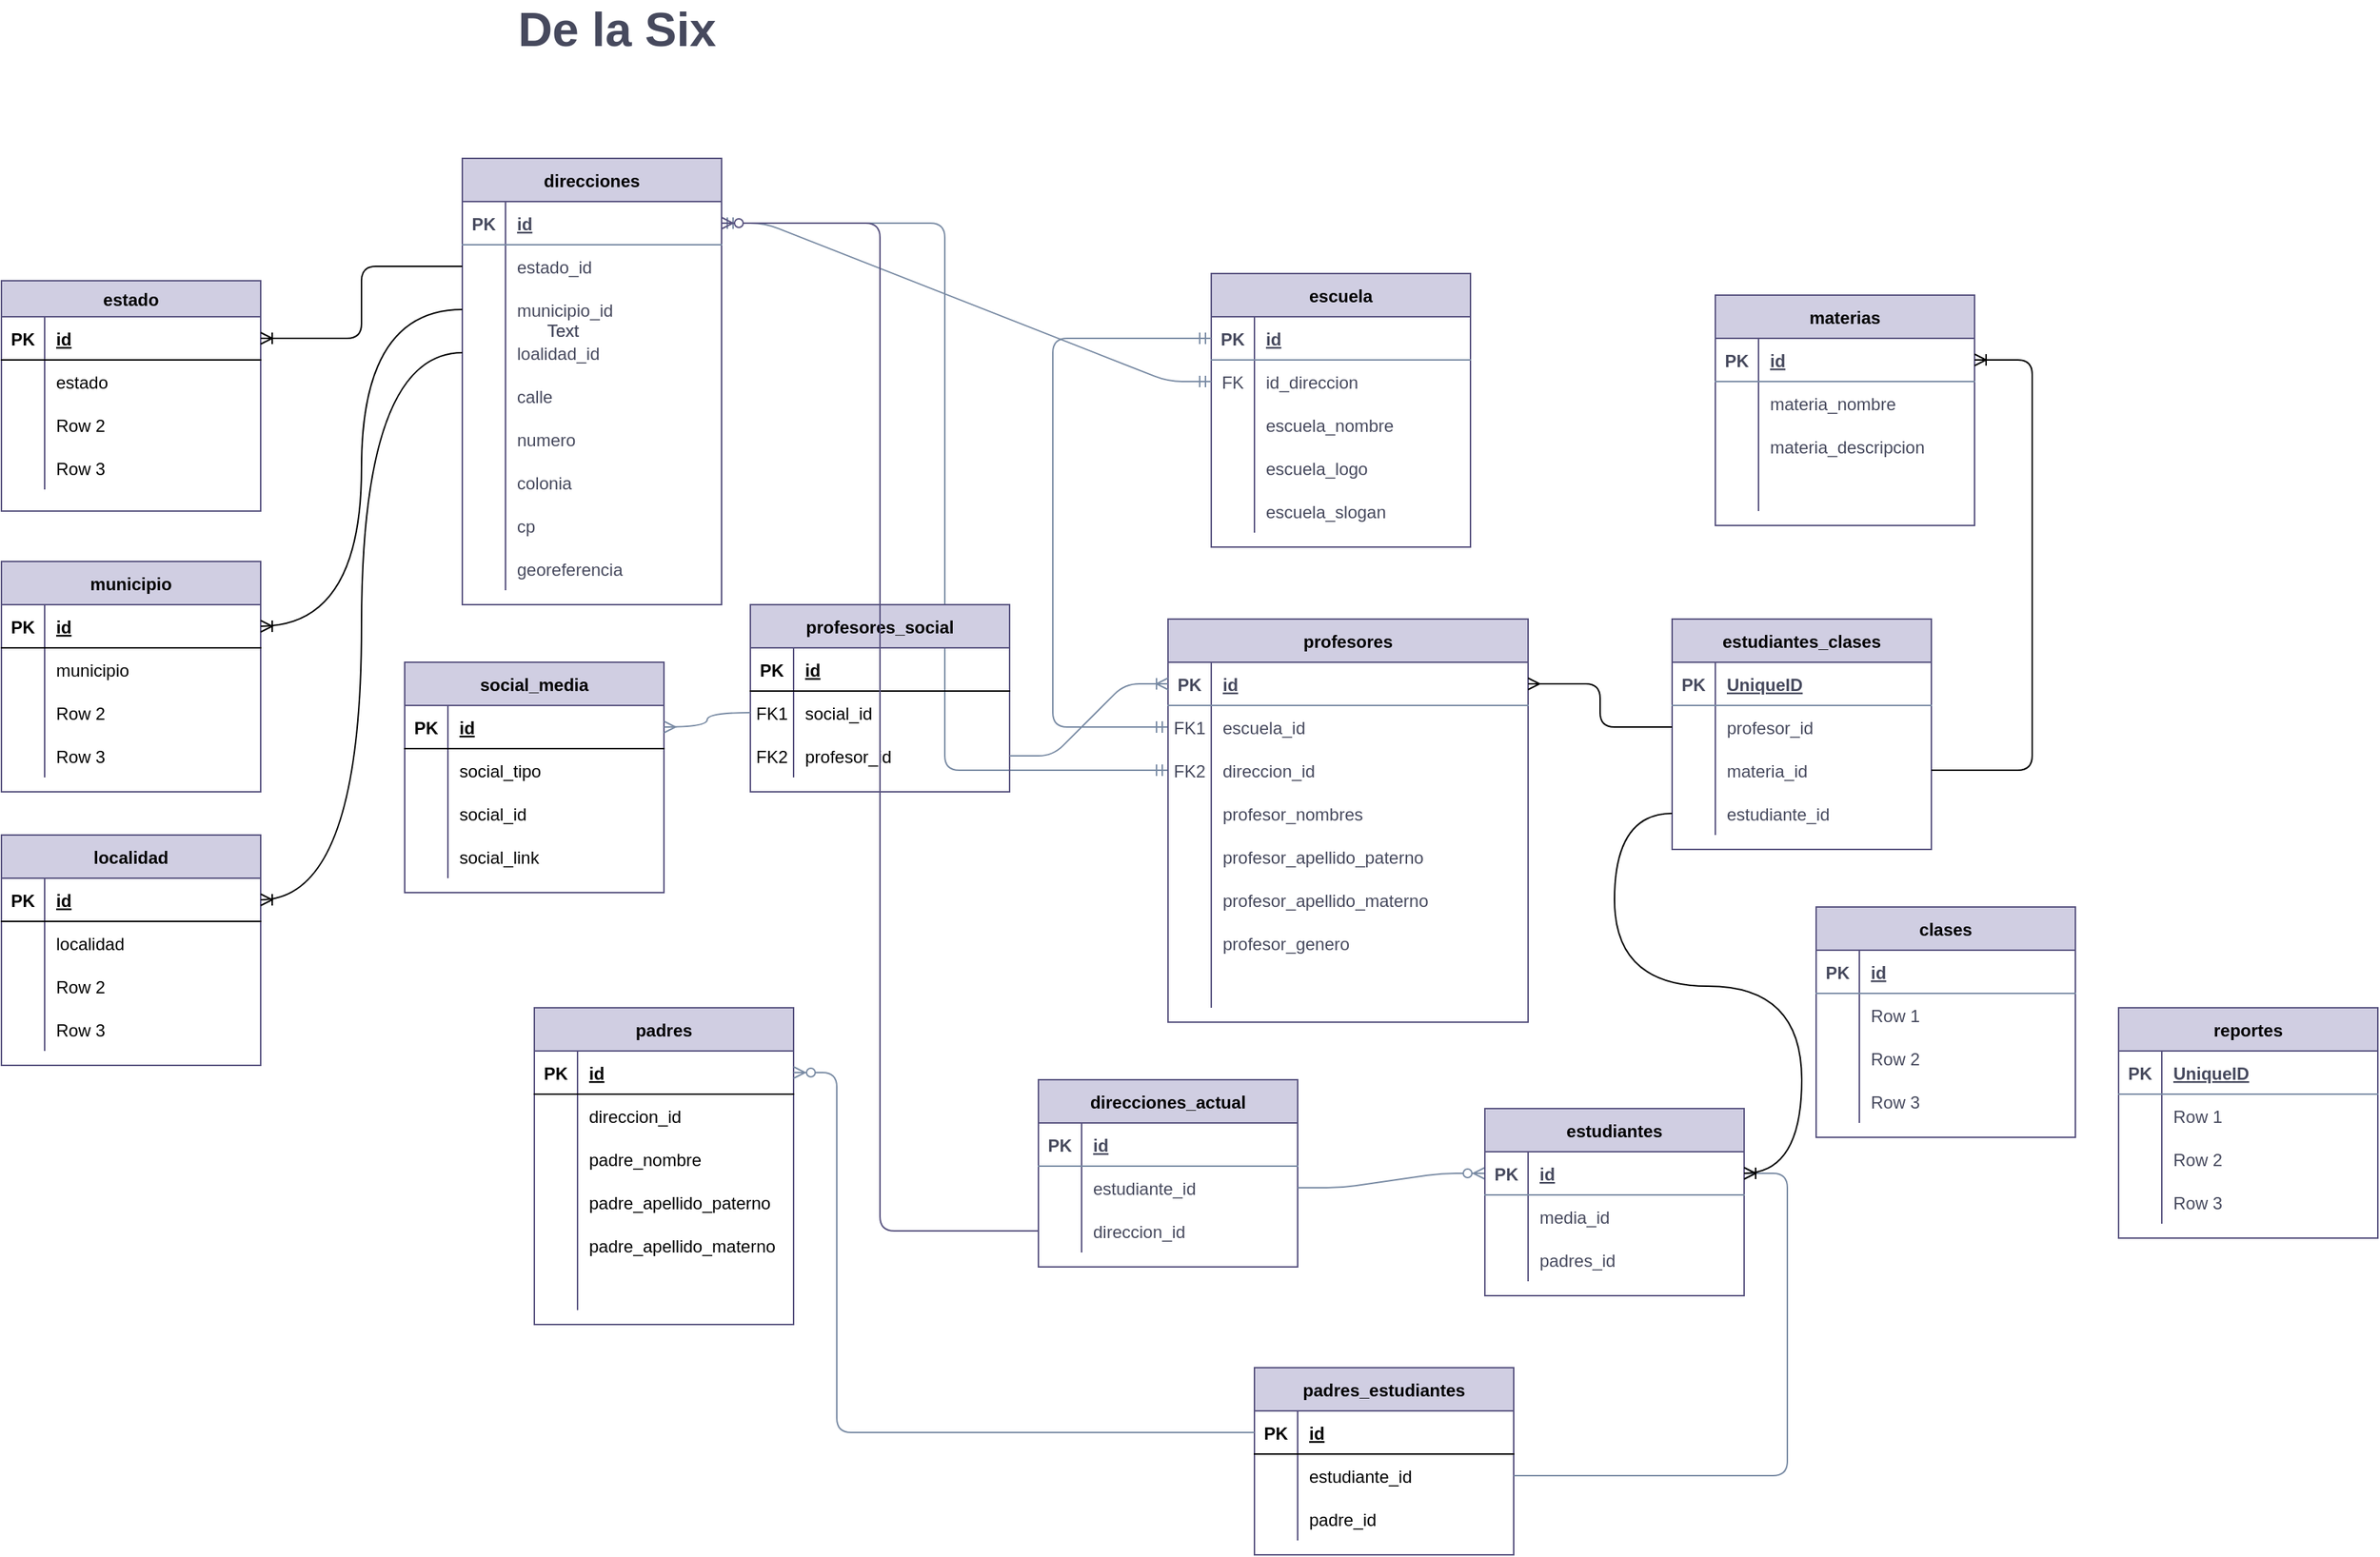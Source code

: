 <mxfile version="13.5.7" type="device"><diagram id="R2lEEEUBdFMjLlhIrx00" name="Page-1"><mxGraphModel dx="1702" dy="1594" grid="1" gridSize="10" guides="1" tooltips="1" connect="1" arrows="1" fold="1" page="1" pageScale="1" pageWidth="850" pageHeight="1100" math="0" shadow="0" extFonts="Permanent Marker^https://fonts.googleapis.com/css?family=Permanent+Marker"><root><mxCell id="0"/><mxCell id="1" parent="0"/><mxCell id="iNQwXFokKP77WBdItq74-27" value="escuela" style="shape=table;startSize=30;container=1;collapsible=1;childLayout=tableLayout;fixedRows=1;rowLines=0;fontStyle=1;align=center;resizeLast=1;fillColor=#d0cee2;strokeColor=#56517e;" vertex="1" parent="1"><mxGeometry x="340" y="20" width="180" height="190" as="geometry"><mxRectangle x="340" y="20" width="80" height="30" as="alternateBounds"/></mxGeometry></mxCell><mxCell id="iNQwXFokKP77WBdItq74-28" value="" style="shape=partialRectangle;collapsible=0;dropTarget=0;pointerEvents=0;fillColor=none;top=0;left=0;bottom=1;right=0;points=[[0,0.5],[1,0.5]];portConstraint=eastwest;strokeColor=#788AA3;fontColor=#46495D;" vertex="1" parent="iNQwXFokKP77WBdItq74-27"><mxGeometry y="30" width="180" height="30" as="geometry"/></mxCell><mxCell id="iNQwXFokKP77WBdItq74-29" value="PK" style="shape=partialRectangle;connectable=0;fillColor=none;top=0;left=0;bottom=0;right=0;fontStyle=1;overflow=hidden;strokeColor=#788AA3;fontColor=#46495D;" vertex="1" parent="iNQwXFokKP77WBdItq74-28"><mxGeometry width="30" height="30" as="geometry"/></mxCell><mxCell id="iNQwXFokKP77WBdItq74-30" value="id" style="shape=partialRectangle;connectable=0;fillColor=none;top=0;left=0;bottom=0;right=0;align=left;spacingLeft=6;fontStyle=5;overflow=hidden;strokeColor=#788AA3;fontColor=#46495D;" vertex="1" parent="iNQwXFokKP77WBdItq74-28"><mxGeometry x="30" width="150" height="30" as="geometry"/></mxCell><mxCell id="iNQwXFokKP77WBdItq74-31" value="" style="shape=partialRectangle;collapsible=0;dropTarget=0;pointerEvents=0;fillColor=none;top=0;left=0;bottom=0;right=0;points=[[0,0.5],[1,0.5]];portConstraint=eastwest;strokeColor=#788AA3;fontColor=#46495D;" vertex="1" parent="iNQwXFokKP77WBdItq74-27"><mxGeometry y="60" width="180" height="30" as="geometry"/></mxCell><mxCell id="iNQwXFokKP77WBdItq74-32" value="FK" style="shape=partialRectangle;connectable=0;fillColor=none;top=0;left=0;bottom=0;right=0;editable=1;overflow=hidden;strokeColor=#788AA3;fontColor=#46495D;" vertex="1" parent="iNQwXFokKP77WBdItq74-31"><mxGeometry width="30" height="30" as="geometry"/></mxCell><mxCell id="iNQwXFokKP77WBdItq74-33" value="id_direccion" style="shape=partialRectangle;connectable=0;fillColor=none;top=0;left=0;bottom=0;right=0;align=left;spacingLeft=6;overflow=hidden;strokeColor=#788AA3;fontColor=#46495D;" vertex="1" parent="iNQwXFokKP77WBdItq74-31"><mxGeometry x="30" width="150" height="30" as="geometry"/></mxCell><mxCell id="iNQwXFokKP77WBdItq74-34" value="" style="shape=partialRectangle;collapsible=0;dropTarget=0;pointerEvents=0;fillColor=none;top=0;left=0;bottom=0;right=0;points=[[0,0.5],[1,0.5]];portConstraint=eastwest;strokeColor=#788AA3;fontColor=#46495D;" vertex="1" parent="iNQwXFokKP77WBdItq74-27"><mxGeometry y="90" width="180" height="30" as="geometry"/></mxCell><mxCell id="iNQwXFokKP77WBdItq74-35" value="" style="shape=partialRectangle;connectable=0;fillColor=none;top=0;left=0;bottom=0;right=0;editable=1;overflow=hidden;strokeColor=#788AA3;fontColor=#46495D;" vertex="1" parent="iNQwXFokKP77WBdItq74-34"><mxGeometry width="30" height="30" as="geometry"/></mxCell><mxCell id="iNQwXFokKP77WBdItq74-36" value="escuela_nombre" style="shape=partialRectangle;connectable=0;fillColor=none;top=0;left=0;bottom=0;right=0;align=left;spacingLeft=6;overflow=hidden;strokeColor=#788AA3;fontColor=#46495D;" vertex="1" parent="iNQwXFokKP77WBdItq74-34"><mxGeometry x="30" width="150" height="30" as="geometry"/></mxCell><mxCell id="iNQwXFokKP77WBdItq74-37" value="" style="shape=partialRectangle;collapsible=0;dropTarget=0;pointerEvents=0;fillColor=none;top=0;left=0;bottom=0;right=0;points=[[0,0.5],[1,0.5]];portConstraint=eastwest;strokeColor=#788AA3;fontColor=#46495D;" vertex="1" parent="iNQwXFokKP77WBdItq74-27"><mxGeometry y="120" width="180" height="30" as="geometry"/></mxCell><mxCell id="iNQwXFokKP77WBdItq74-38" value="" style="shape=partialRectangle;connectable=0;fillColor=none;top=0;left=0;bottom=0;right=0;editable=1;overflow=hidden;strokeColor=#788AA3;fontColor=#46495D;" vertex="1" parent="iNQwXFokKP77WBdItq74-37"><mxGeometry width="30" height="30" as="geometry"/></mxCell><mxCell id="iNQwXFokKP77WBdItq74-39" value="escuela_logo" style="shape=partialRectangle;connectable=0;fillColor=none;top=0;left=0;bottom=0;right=0;align=left;spacingLeft=6;overflow=hidden;strokeColor=#788AA3;fontColor=#46495D;" vertex="1" parent="iNQwXFokKP77WBdItq74-37"><mxGeometry x="30" width="150" height="30" as="geometry"/></mxCell><mxCell id="iNQwXFokKP77WBdItq74-158" style="shape=partialRectangle;collapsible=0;dropTarget=0;pointerEvents=0;fillColor=none;top=0;left=0;bottom=0;right=0;points=[[0,0.5],[1,0.5]];portConstraint=eastwest;strokeColor=#788AA3;fontColor=#46495D;" vertex="1" parent="iNQwXFokKP77WBdItq74-27"><mxGeometry y="150" width="180" height="30" as="geometry"/></mxCell><mxCell id="iNQwXFokKP77WBdItq74-159" style="shape=partialRectangle;connectable=0;fillColor=none;top=0;left=0;bottom=0;right=0;editable=1;overflow=hidden;strokeColor=#788AA3;fontColor=#46495D;" vertex="1" parent="iNQwXFokKP77WBdItq74-158"><mxGeometry width="30" height="30" as="geometry"/></mxCell><mxCell id="iNQwXFokKP77WBdItq74-160" value="escuela_slogan" style="shape=partialRectangle;connectable=0;fillColor=none;top=0;left=0;bottom=0;right=0;align=left;spacingLeft=6;overflow=hidden;strokeColor=#788AA3;fontColor=#46495D;" vertex="1" parent="iNQwXFokKP77WBdItq74-158"><mxGeometry x="30" width="150" height="30" as="geometry"/></mxCell><mxCell id="iNQwXFokKP77WBdItq74-161" value="" style="edgeStyle=entityRelationEdgeStyle;fontSize=12;html=1;endArrow=ERmandOne;startArrow=ERmandOne;entryX=0;entryY=0.5;entryDx=0;entryDy=0;exitX=1;exitY=0.5;exitDx=0;exitDy=0;strokeColor=#788AA3;fontColor=#46495D;" edge="1" parent="1" source="iNQwXFokKP77WBdItq74-146" target="iNQwXFokKP77WBdItq74-31"><mxGeometry width="100" height="100" relative="1" as="geometry"><mxPoint x="370" y="210" as="sourcePoint"/><mxPoint x="470" y="110" as="targetPoint"/></mxGeometry></mxCell><mxCell id="iNQwXFokKP77WBdItq74-184" value="" style="edgeStyle=elbowEdgeStyle;fontSize=12;html=1;endArrow=ERmandOne;startArrow=ERmandOne;exitX=0;exitY=0.5;exitDx=0;exitDy=0;entryX=0;entryY=0.5;entryDx=0;entryDy=0;strokeColor=#788AA3;fontColor=#46495D;" edge="1" parent="1" source="C-vyLk0tnHw3VtMMgP7b-6" target="iNQwXFokKP77WBdItq74-28"><mxGeometry width="100" height="100" relative="1" as="geometry"><mxPoint x="370" y="410" as="sourcePoint"/><mxPoint x="410" y="260" as="targetPoint"/><Array as="points"><mxPoint x="230" y="210"/></Array></mxGeometry></mxCell><mxCell id="iNQwXFokKP77WBdItq74-185" value="" style="edgeStyle=elbowEdgeStyle;fontSize=12;html=1;endArrow=ERmandOne;startArrow=ERmandOne;exitX=0;exitY=0.5;exitDx=0;exitDy=0;entryX=1;entryY=0.5;entryDx=0;entryDy=0;strokeColor=#788AA3;fontColor=#46495D;" edge="1" parent="1" source="C-vyLk0tnHw3VtMMgP7b-9" target="iNQwXFokKP77WBdItq74-146"><mxGeometry width="100" height="100" relative="1" as="geometry"><mxPoint x="370" y="310" as="sourcePoint"/><mxPoint x="470" y="210" as="targetPoint"/></mxGeometry></mxCell><mxCell id="iNQwXFokKP77WBdItq74-92" value="materias" style="shape=table;startSize=30;container=1;collapsible=1;childLayout=tableLayout;fixedRows=1;rowLines=0;fontStyle=1;align=center;resizeLast=1;fillColor=#d0cee2;strokeColor=#56517e;" vertex="1" parent="1"><mxGeometry x="690" y="35" width="180" height="160" as="geometry"><mxRectangle x="650" y="80" width="80" height="30" as="alternateBounds"/></mxGeometry></mxCell><mxCell id="iNQwXFokKP77WBdItq74-93" value="" style="shape=partialRectangle;collapsible=0;dropTarget=0;pointerEvents=0;fillColor=none;top=0;left=0;bottom=1;right=0;points=[[0,0.5],[1,0.5]];portConstraint=eastwest;strokeColor=#788AA3;fontColor=#46495D;" vertex="1" parent="iNQwXFokKP77WBdItq74-92"><mxGeometry y="30" width="180" height="30" as="geometry"/></mxCell><mxCell id="iNQwXFokKP77WBdItq74-94" value="PK" style="shape=partialRectangle;connectable=0;fillColor=none;top=0;left=0;bottom=0;right=0;fontStyle=1;overflow=hidden;strokeColor=#788AA3;fontColor=#46495D;" vertex="1" parent="iNQwXFokKP77WBdItq74-93"><mxGeometry width="30" height="30" as="geometry"/></mxCell><mxCell id="iNQwXFokKP77WBdItq74-95" value="id" style="shape=partialRectangle;connectable=0;fillColor=none;top=0;left=0;bottom=0;right=0;align=left;spacingLeft=6;fontStyle=5;overflow=hidden;strokeColor=#788AA3;fontColor=#46495D;" vertex="1" parent="iNQwXFokKP77WBdItq74-93"><mxGeometry x="30" width="150" height="30" as="geometry"/></mxCell><mxCell id="iNQwXFokKP77WBdItq74-96" value="" style="shape=partialRectangle;collapsible=0;dropTarget=0;pointerEvents=0;fillColor=none;top=0;left=0;bottom=0;right=0;points=[[0,0.5],[1,0.5]];portConstraint=eastwest;strokeColor=#788AA3;fontColor=#46495D;" vertex="1" parent="iNQwXFokKP77WBdItq74-92"><mxGeometry y="60" width="180" height="30" as="geometry"/></mxCell><mxCell id="iNQwXFokKP77WBdItq74-97" value="" style="shape=partialRectangle;connectable=0;fillColor=none;top=0;left=0;bottom=0;right=0;editable=1;overflow=hidden;strokeColor=#788AA3;fontColor=#46495D;" vertex="1" parent="iNQwXFokKP77WBdItq74-96"><mxGeometry width="30" height="30" as="geometry"/></mxCell><mxCell id="iNQwXFokKP77WBdItq74-98" value="materia_nombre" style="shape=partialRectangle;connectable=0;fillColor=none;top=0;left=0;bottom=0;right=0;align=left;spacingLeft=6;overflow=hidden;strokeColor=#788AA3;fontColor=#46495D;" vertex="1" parent="iNQwXFokKP77WBdItq74-96"><mxGeometry x="30" width="150" height="30" as="geometry"/></mxCell><mxCell id="iNQwXFokKP77WBdItq74-99" value="" style="shape=partialRectangle;collapsible=0;dropTarget=0;pointerEvents=0;fillColor=none;top=0;left=0;bottom=0;right=0;points=[[0,0.5],[1,0.5]];portConstraint=eastwest;strokeColor=#788AA3;fontColor=#46495D;" vertex="1" parent="iNQwXFokKP77WBdItq74-92"><mxGeometry y="90" width="180" height="30" as="geometry"/></mxCell><mxCell id="iNQwXFokKP77WBdItq74-100" value="" style="shape=partialRectangle;connectable=0;fillColor=none;top=0;left=0;bottom=0;right=0;editable=1;overflow=hidden;strokeColor=#788AA3;fontColor=#46495D;" vertex="1" parent="iNQwXFokKP77WBdItq74-99"><mxGeometry width="30" height="30" as="geometry"/></mxCell><mxCell id="iNQwXFokKP77WBdItq74-101" value="materia_descripcion" style="shape=partialRectangle;connectable=0;fillColor=none;top=0;left=0;bottom=0;right=0;align=left;spacingLeft=6;overflow=hidden;strokeColor=#788AA3;fontColor=#46495D;" vertex="1" parent="iNQwXFokKP77WBdItq74-99"><mxGeometry x="30" width="150" height="30" as="geometry"/></mxCell><mxCell id="iNQwXFokKP77WBdItq74-102" value="" style="shape=partialRectangle;collapsible=0;dropTarget=0;pointerEvents=0;fillColor=none;top=0;left=0;bottom=0;right=0;points=[[0,0.5],[1,0.5]];portConstraint=eastwest;strokeColor=#788AA3;fontColor=#46495D;" vertex="1" parent="iNQwXFokKP77WBdItq74-92"><mxGeometry y="120" width="180" height="30" as="geometry"/></mxCell><mxCell id="iNQwXFokKP77WBdItq74-103" value="" style="shape=partialRectangle;connectable=0;fillColor=none;top=0;left=0;bottom=0;right=0;editable=1;overflow=hidden;strokeColor=#788AA3;fontColor=#46495D;" vertex="1" parent="iNQwXFokKP77WBdItq74-102"><mxGeometry width="30" height="30" as="geometry"/></mxCell><mxCell id="iNQwXFokKP77WBdItq74-104" value="" style="shape=partialRectangle;connectable=0;fillColor=none;top=0;left=0;bottom=0;right=0;align=left;spacingLeft=6;overflow=hidden;strokeColor=#788AA3;fontColor=#46495D;" vertex="1" parent="iNQwXFokKP77WBdItq74-102"><mxGeometry x="30" width="150" height="30" as="geometry"/></mxCell><mxCell id="iNQwXFokKP77WBdItq74-271" value="estado" style="shape=table;startSize=25;container=1;collapsible=1;childLayout=tableLayout;fixedRows=1;rowLines=0;fontStyle=1;align=center;resizeLast=1;rounded=0;sketch=0;strokeColor=#56517e;fillColor=#d0cee2;" vertex="1" parent="1"><mxGeometry x="-500" y="25" width="180" height="160" as="geometry"/></mxCell><mxCell id="iNQwXFokKP77WBdItq74-272" value="" style="shape=partialRectangle;collapsible=0;dropTarget=0;pointerEvents=0;fillColor=none;top=0;left=0;bottom=1;right=0;points=[[0,0.5],[1,0.5]];portConstraint=eastwest;" vertex="1" parent="iNQwXFokKP77WBdItq74-271"><mxGeometry y="25" width="180" height="30" as="geometry"/></mxCell><mxCell id="iNQwXFokKP77WBdItq74-273" value="PK" style="shape=partialRectangle;connectable=0;fillColor=none;top=0;left=0;bottom=0;right=0;fontStyle=1;overflow=hidden;" vertex="1" parent="iNQwXFokKP77WBdItq74-272"><mxGeometry width="30" height="30" as="geometry"/></mxCell><mxCell id="iNQwXFokKP77WBdItq74-274" value="id" style="shape=partialRectangle;connectable=0;fillColor=none;top=0;left=0;bottom=0;right=0;align=left;spacingLeft=6;fontStyle=5;overflow=hidden;" vertex="1" parent="iNQwXFokKP77WBdItq74-272"><mxGeometry x="30" width="150" height="30" as="geometry"/></mxCell><mxCell id="iNQwXFokKP77WBdItq74-275" value="" style="shape=partialRectangle;collapsible=0;dropTarget=0;pointerEvents=0;fillColor=none;top=0;left=0;bottom=0;right=0;points=[[0,0.5],[1,0.5]];portConstraint=eastwest;" vertex="1" parent="iNQwXFokKP77WBdItq74-271"><mxGeometry y="55" width="180" height="30" as="geometry"/></mxCell><mxCell id="iNQwXFokKP77WBdItq74-276" value="" style="shape=partialRectangle;connectable=0;fillColor=none;top=0;left=0;bottom=0;right=0;editable=1;overflow=hidden;" vertex="1" parent="iNQwXFokKP77WBdItq74-275"><mxGeometry width="30" height="30" as="geometry"/></mxCell><mxCell id="iNQwXFokKP77WBdItq74-277" value="estado" style="shape=partialRectangle;connectable=0;fillColor=none;top=0;left=0;bottom=0;right=0;align=left;spacingLeft=6;overflow=hidden;" vertex="1" parent="iNQwXFokKP77WBdItq74-275"><mxGeometry x="30" width="150" height="30" as="geometry"/></mxCell><mxCell id="iNQwXFokKP77WBdItq74-278" value="" style="shape=partialRectangle;collapsible=0;dropTarget=0;pointerEvents=0;fillColor=none;top=0;left=0;bottom=0;right=0;points=[[0,0.5],[1,0.5]];portConstraint=eastwest;" vertex="1" parent="iNQwXFokKP77WBdItq74-271"><mxGeometry y="85" width="180" height="30" as="geometry"/></mxCell><mxCell id="iNQwXFokKP77WBdItq74-279" value="" style="shape=partialRectangle;connectable=0;fillColor=none;top=0;left=0;bottom=0;right=0;editable=1;overflow=hidden;" vertex="1" parent="iNQwXFokKP77WBdItq74-278"><mxGeometry width="30" height="30" as="geometry"/></mxCell><mxCell id="iNQwXFokKP77WBdItq74-280" value="Row 2" style="shape=partialRectangle;connectable=0;fillColor=none;top=0;left=0;bottom=0;right=0;align=left;spacingLeft=6;overflow=hidden;" vertex="1" parent="iNQwXFokKP77WBdItq74-278"><mxGeometry x="30" width="150" height="30" as="geometry"/></mxCell><mxCell id="iNQwXFokKP77WBdItq74-281" value="" style="shape=partialRectangle;collapsible=0;dropTarget=0;pointerEvents=0;fillColor=none;top=0;left=0;bottom=0;right=0;points=[[0,0.5],[1,0.5]];portConstraint=eastwest;" vertex="1" parent="iNQwXFokKP77WBdItq74-271"><mxGeometry y="115" width="180" height="30" as="geometry"/></mxCell><mxCell id="iNQwXFokKP77WBdItq74-282" value="" style="shape=partialRectangle;connectable=0;fillColor=none;top=0;left=0;bottom=0;right=0;editable=1;overflow=hidden;" vertex="1" parent="iNQwXFokKP77WBdItq74-281"><mxGeometry width="30" height="30" as="geometry"/></mxCell><mxCell id="iNQwXFokKP77WBdItq74-283" value="Row 3" style="shape=partialRectangle;connectable=0;fillColor=none;top=0;left=0;bottom=0;right=0;align=left;spacingLeft=6;overflow=hidden;" vertex="1" parent="iNQwXFokKP77WBdItq74-281"><mxGeometry x="30" width="150" height="30" as="geometry"/></mxCell><mxCell id="iNQwXFokKP77WBdItq74-145" value="direcciones" style="shape=table;startSize=30;container=1;collapsible=1;childLayout=tableLayout;fixedRows=1;rowLines=0;fontStyle=1;align=center;resizeLast=1;fillColor=#d0cee2;strokeColor=#56517e;" vertex="1" parent="1"><mxGeometry x="-180" y="-60" width="180" height="310" as="geometry"><mxRectangle x="20" y="70" width="100" height="30" as="alternateBounds"/></mxGeometry></mxCell><mxCell id="iNQwXFokKP77WBdItq74-146" value="" style="shape=partialRectangle;collapsible=0;dropTarget=0;pointerEvents=0;fillColor=none;top=0;left=0;bottom=1;right=0;points=[[0,0.5],[1,0.5]];portConstraint=eastwest;strokeColor=#788AA3;fontColor=#46495D;" vertex="1" parent="iNQwXFokKP77WBdItq74-145"><mxGeometry y="30" width="180" height="30" as="geometry"/></mxCell><mxCell id="iNQwXFokKP77WBdItq74-147" value="PK" style="shape=partialRectangle;connectable=0;fillColor=none;top=0;left=0;bottom=0;right=0;fontStyle=1;overflow=hidden;strokeColor=#788AA3;fontColor=#46495D;" vertex="1" parent="iNQwXFokKP77WBdItq74-146"><mxGeometry width="30" height="30" as="geometry"/></mxCell><mxCell id="iNQwXFokKP77WBdItq74-148" value="id" style="shape=partialRectangle;connectable=0;fillColor=none;top=0;left=0;bottom=0;right=0;align=left;spacingLeft=6;fontStyle=5;overflow=hidden;strokeColor=#788AA3;fontColor=#46495D;" vertex="1" parent="iNQwXFokKP77WBdItq74-146"><mxGeometry x="30" width="150" height="30" as="geometry"/></mxCell><mxCell id="iNQwXFokKP77WBdItq74-152" value="" style="shape=partialRectangle;collapsible=0;dropTarget=0;pointerEvents=0;fillColor=none;top=0;left=0;bottom=0;right=0;points=[[0,0.5],[1,0.5]];portConstraint=eastwest;strokeColor=#788AA3;fontColor=#46495D;" vertex="1" parent="iNQwXFokKP77WBdItq74-145"><mxGeometry y="60" width="180" height="30" as="geometry"/></mxCell><mxCell id="iNQwXFokKP77WBdItq74-153" value="" style="shape=partialRectangle;connectable=0;fillColor=none;top=0;left=0;bottom=0;right=0;editable=1;overflow=hidden;strokeColor=#788AA3;fontColor=#46495D;" vertex="1" parent="iNQwXFokKP77WBdItq74-152"><mxGeometry width="30" height="30" as="geometry"/></mxCell><mxCell id="iNQwXFokKP77WBdItq74-154" value="estado_id" style="shape=partialRectangle;connectable=0;fillColor=none;top=0;left=0;bottom=0;right=0;align=left;spacingLeft=6;overflow=hidden;strokeColor=#788AA3;fontColor=#46495D;" vertex="1" parent="iNQwXFokKP77WBdItq74-152"><mxGeometry x="30" width="150" height="30" as="geometry"/></mxCell><mxCell id="iNQwXFokKP77WBdItq74-287" style="shape=partialRectangle;collapsible=0;dropTarget=0;pointerEvents=0;fillColor=none;top=0;left=0;bottom=0;right=0;points=[[0,0.5],[1,0.5]];portConstraint=eastwest;strokeColor=#788AA3;fontColor=#46495D;" vertex="1" parent="iNQwXFokKP77WBdItq74-145"><mxGeometry y="90" width="180" height="30" as="geometry"/></mxCell><mxCell id="iNQwXFokKP77WBdItq74-288" style="shape=partialRectangle;connectable=0;fillColor=none;top=0;left=0;bottom=0;right=0;editable=1;overflow=hidden;strokeColor=#788AA3;fontColor=#46495D;" vertex="1" parent="iNQwXFokKP77WBdItq74-287"><mxGeometry width="30" height="30" as="geometry"/></mxCell><mxCell id="iNQwXFokKP77WBdItq74-289" value="municipio_id" style="shape=partialRectangle;connectable=0;fillColor=none;top=0;left=0;bottom=0;right=0;align=left;spacingLeft=6;overflow=hidden;strokeColor=#788AA3;fontColor=#46495D;" vertex="1" parent="iNQwXFokKP77WBdItq74-287"><mxGeometry x="30" width="150" height="30" as="geometry"/></mxCell><mxCell id="iNQwXFokKP77WBdItq74-303" style="shape=partialRectangle;collapsible=0;dropTarget=0;pointerEvents=0;fillColor=none;top=0;left=0;bottom=0;right=0;points=[[0,0.5],[1,0.5]];portConstraint=eastwest;strokeColor=#788AA3;fontColor=#46495D;" vertex="1" parent="iNQwXFokKP77WBdItq74-145"><mxGeometry y="120" width="180" height="30" as="geometry"/></mxCell><mxCell id="iNQwXFokKP77WBdItq74-304" style="shape=partialRectangle;connectable=0;fillColor=none;top=0;left=0;bottom=0;right=0;editable=1;overflow=hidden;strokeColor=#788AA3;fontColor=#46495D;" vertex="1" parent="iNQwXFokKP77WBdItq74-303"><mxGeometry width="30" height="30" as="geometry"/></mxCell><mxCell id="iNQwXFokKP77WBdItq74-305" value="loalidad_id" style="shape=partialRectangle;connectable=0;fillColor=none;top=0;left=0;bottom=0;right=0;align=left;spacingLeft=6;overflow=hidden;strokeColor=#788AA3;fontColor=#46495D;" vertex="1" parent="iNQwXFokKP77WBdItq74-303"><mxGeometry x="30" width="150" height="30" as="geometry"/></mxCell><mxCell id="iNQwXFokKP77WBdItq74-284" style="shape=partialRectangle;collapsible=0;dropTarget=0;pointerEvents=0;fillColor=none;top=0;left=0;bottom=0;right=0;points=[[0,0.5],[1,0.5]];portConstraint=eastwest;strokeColor=#788AA3;fontColor=#46495D;" vertex="1" parent="iNQwXFokKP77WBdItq74-145"><mxGeometry y="150" width="180" height="30" as="geometry"/></mxCell><mxCell id="iNQwXFokKP77WBdItq74-285" style="shape=partialRectangle;connectable=0;fillColor=none;top=0;left=0;bottom=0;right=0;editable=1;overflow=hidden;strokeColor=#788AA3;fontColor=#46495D;" vertex="1" parent="iNQwXFokKP77WBdItq74-284"><mxGeometry width="30" height="30" as="geometry"/></mxCell><mxCell id="iNQwXFokKP77WBdItq74-286" value="calle" style="shape=partialRectangle;connectable=0;fillColor=none;top=0;left=0;bottom=0;right=0;align=left;spacingLeft=6;overflow=hidden;strokeColor=#788AA3;fontColor=#46495D;" vertex="1" parent="iNQwXFokKP77WBdItq74-284"><mxGeometry x="30" width="150" height="30" as="geometry"/></mxCell><mxCell id="iNQwXFokKP77WBdItq74-155" value="" style="shape=partialRectangle;collapsible=0;dropTarget=0;pointerEvents=0;fillColor=none;top=0;left=0;bottom=0;right=0;points=[[0,0.5],[1,0.5]];portConstraint=eastwest;strokeColor=#788AA3;fontColor=#46495D;" vertex="1" parent="iNQwXFokKP77WBdItq74-145"><mxGeometry y="180" width="180" height="30" as="geometry"/></mxCell><mxCell id="iNQwXFokKP77WBdItq74-156" value="" style="shape=partialRectangle;connectable=0;fillColor=none;top=0;left=0;bottom=0;right=0;editable=1;overflow=hidden;strokeColor=#788AA3;fontColor=#46495D;" vertex="1" parent="iNQwXFokKP77WBdItq74-155"><mxGeometry width="30" height="30" as="geometry"/></mxCell><mxCell id="iNQwXFokKP77WBdItq74-157" value="numero" style="shape=partialRectangle;connectable=0;fillColor=none;top=0;left=0;bottom=0;right=0;align=left;spacingLeft=6;overflow=hidden;strokeColor=#788AA3;fontColor=#46495D;" vertex="1" parent="iNQwXFokKP77WBdItq74-155"><mxGeometry x="30" width="150" height="30" as="geometry"/></mxCell><mxCell id="iNQwXFokKP77WBdItq74-319" style="shape=partialRectangle;collapsible=0;dropTarget=0;pointerEvents=0;fillColor=none;top=0;left=0;bottom=0;right=0;points=[[0,0.5],[1,0.5]];portConstraint=eastwest;strokeColor=#788AA3;fontColor=#46495D;" vertex="1" parent="iNQwXFokKP77WBdItq74-145"><mxGeometry y="210" width="180" height="30" as="geometry"/></mxCell><mxCell id="iNQwXFokKP77WBdItq74-320" style="shape=partialRectangle;connectable=0;fillColor=none;top=0;left=0;bottom=0;right=0;editable=1;overflow=hidden;strokeColor=#788AA3;fontColor=#46495D;" vertex="1" parent="iNQwXFokKP77WBdItq74-319"><mxGeometry width="30" height="30" as="geometry"/></mxCell><mxCell id="iNQwXFokKP77WBdItq74-321" value="colonia" style="shape=partialRectangle;connectable=0;fillColor=none;top=0;left=0;bottom=0;right=0;align=left;spacingLeft=6;overflow=hidden;strokeColor=#788AA3;fontColor=#46495D;" vertex="1" parent="iNQwXFokKP77WBdItq74-319"><mxGeometry x="30" width="150" height="30" as="geometry"/></mxCell><mxCell id="iNQwXFokKP77WBdItq74-264" style="shape=partialRectangle;collapsible=0;dropTarget=0;pointerEvents=0;fillColor=none;top=0;left=0;bottom=0;right=0;points=[[0,0.5],[1,0.5]];portConstraint=eastwest;strokeColor=#788AA3;fontColor=#46495D;" vertex="1" parent="iNQwXFokKP77WBdItq74-145"><mxGeometry y="240" width="180" height="30" as="geometry"/></mxCell><mxCell id="iNQwXFokKP77WBdItq74-265" style="shape=partialRectangle;connectable=0;fillColor=none;top=0;left=0;bottom=0;right=0;editable=1;overflow=hidden;strokeColor=#788AA3;fontColor=#46495D;" vertex="1" parent="iNQwXFokKP77WBdItq74-264"><mxGeometry width="30" height="30" as="geometry"/></mxCell><mxCell id="iNQwXFokKP77WBdItq74-266" value="cp" style="shape=partialRectangle;connectable=0;fillColor=none;top=0;left=0;bottom=0;right=0;align=left;spacingLeft=6;overflow=hidden;strokeColor=#788AA3;fontColor=#46495D;" vertex="1" parent="iNQwXFokKP77WBdItq74-264"><mxGeometry x="30" width="150" height="30" as="geometry"/></mxCell><mxCell id="iNQwXFokKP77WBdItq74-267" style="shape=partialRectangle;collapsible=0;dropTarget=0;pointerEvents=0;fillColor=none;top=0;left=0;bottom=0;right=0;points=[[0,0.5],[1,0.5]];portConstraint=eastwest;strokeColor=#788AA3;fontColor=#46495D;" vertex="1" parent="iNQwXFokKP77WBdItq74-145"><mxGeometry y="270" width="180" height="30" as="geometry"/></mxCell><mxCell id="iNQwXFokKP77WBdItq74-268" style="shape=partialRectangle;connectable=0;fillColor=none;top=0;left=0;bottom=0;right=0;editable=1;overflow=hidden;strokeColor=#788AA3;fontColor=#46495D;" vertex="1" parent="iNQwXFokKP77WBdItq74-267"><mxGeometry width="30" height="30" as="geometry"/></mxCell><mxCell id="iNQwXFokKP77WBdItq74-269" value="georeferencia" style="shape=partialRectangle;connectable=0;fillColor=none;top=0;left=0;bottom=0;right=0;align=left;spacingLeft=6;overflow=hidden;strokeColor=#788AA3;fontColor=#46495D;" vertex="1" parent="iNQwXFokKP77WBdItq74-267"><mxGeometry x="30" width="150" height="30" as="geometry"/></mxCell><mxCell id="iNQwXFokKP77WBdItq74-188" value="padres" style="shape=table;startSize=30;container=1;collapsible=1;childLayout=tableLayout;fixedRows=1;rowLines=0;fontStyle=1;align=center;resizeLast=1;rounded=0;sketch=0;strokeColor=#56517e;fillColor=#d0cee2;" vertex="1" parent="1"><mxGeometry x="-130" y="530" width="180" height="220" as="geometry"><mxRectangle x="55" y="550" width="70" height="30" as="alternateBounds"/></mxGeometry></mxCell><mxCell id="iNQwXFokKP77WBdItq74-189" value="" style="shape=partialRectangle;collapsible=0;dropTarget=0;pointerEvents=0;fillColor=none;top=0;left=0;bottom=1;right=0;points=[[0,0.5],[1,0.5]];portConstraint=eastwest;" vertex="1" parent="iNQwXFokKP77WBdItq74-188"><mxGeometry y="30" width="180" height="30" as="geometry"/></mxCell><mxCell id="iNQwXFokKP77WBdItq74-190" value="PK" style="shape=partialRectangle;connectable=0;fillColor=none;top=0;left=0;bottom=0;right=0;fontStyle=1;overflow=hidden;" vertex="1" parent="iNQwXFokKP77WBdItq74-189"><mxGeometry width="30" height="30" as="geometry"/></mxCell><mxCell id="iNQwXFokKP77WBdItq74-191" value="id" style="shape=partialRectangle;connectable=0;fillColor=none;top=0;left=0;bottom=0;right=0;align=left;spacingLeft=6;fontStyle=5;overflow=hidden;" vertex="1" parent="iNQwXFokKP77WBdItq74-189"><mxGeometry x="30" width="150" height="30" as="geometry"/></mxCell><mxCell id="iNQwXFokKP77WBdItq74-192" value="" style="shape=partialRectangle;collapsible=0;dropTarget=0;pointerEvents=0;fillColor=none;top=0;left=0;bottom=0;right=0;points=[[0,0.5],[1,0.5]];portConstraint=eastwest;" vertex="1" parent="iNQwXFokKP77WBdItq74-188"><mxGeometry y="60" width="180" height="30" as="geometry"/></mxCell><mxCell id="iNQwXFokKP77WBdItq74-193" value="" style="shape=partialRectangle;connectable=0;fillColor=none;top=0;left=0;bottom=0;right=0;editable=1;overflow=hidden;" vertex="1" parent="iNQwXFokKP77WBdItq74-192"><mxGeometry width="30" height="30" as="geometry"/></mxCell><mxCell id="iNQwXFokKP77WBdItq74-194" value="direccion_id" style="shape=partialRectangle;connectable=0;fillColor=none;top=0;left=0;bottom=0;right=0;align=left;spacingLeft=6;overflow=hidden;" vertex="1" parent="iNQwXFokKP77WBdItq74-192"><mxGeometry x="30" width="150" height="30" as="geometry"/></mxCell><mxCell id="iNQwXFokKP77WBdItq74-195" value="" style="shape=partialRectangle;collapsible=0;dropTarget=0;pointerEvents=0;fillColor=none;top=0;left=0;bottom=0;right=0;points=[[0,0.5],[1,0.5]];portConstraint=eastwest;" vertex="1" parent="iNQwXFokKP77WBdItq74-188"><mxGeometry y="90" width="180" height="30" as="geometry"/></mxCell><mxCell id="iNQwXFokKP77WBdItq74-196" value="" style="shape=partialRectangle;connectable=0;fillColor=none;top=0;left=0;bottom=0;right=0;editable=1;overflow=hidden;" vertex="1" parent="iNQwXFokKP77WBdItq74-195"><mxGeometry width="30" height="30" as="geometry"/></mxCell><mxCell id="iNQwXFokKP77WBdItq74-197" value="padre_nombre" style="shape=partialRectangle;connectable=0;fillColor=none;top=0;left=0;bottom=0;right=0;align=left;spacingLeft=6;overflow=hidden;" vertex="1" parent="iNQwXFokKP77WBdItq74-195"><mxGeometry x="30" width="150" height="30" as="geometry"/></mxCell><mxCell id="iNQwXFokKP77WBdItq74-198" value="" style="shape=partialRectangle;collapsible=0;dropTarget=0;pointerEvents=0;fillColor=none;top=0;left=0;bottom=0;right=0;points=[[0,0.5],[1,0.5]];portConstraint=eastwest;" vertex="1" parent="iNQwXFokKP77WBdItq74-188"><mxGeometry y="120" width="180" height="30" as="geometry"/></mxCell><mxCell id="iNQwXFokKP77WBdItq74-199" value="" style="shape=partialRectangle;connectable=0;fillColor=none;top=0;left=0;bottom=0;right=0;editable=1;overflow=hidden;" vertex="1" parent="iNQwXFokKP77WBdItq74-198"><mxGeometry width="30" height="30" as="geometry"/></mxCell><mxCell id="iNQwXFokKP77WBdItq74-200" value="padre_apellido_paterno" style="shape=partialRectangle;connectable=0;fillColor=none;top=0;left=0;bottom=0;right=0;align=left;spacingLeft=6;overflow=hidden;" vertex="1" parent="iNQwXFokKP77WBdItq74-198"><mxGeometry x="30" width="150" height="30" as="geometry"/></mxCell><mxCell id="iNQwXFokKP77WBdItq74-231" style="shape=partialRectangle;collapsible=0;dropTarget=0;pointerEvents=0;fillColor=none;top=0;left=0;bottom=0;right=0;points=[[0,0.5],[1,0.5]];portConstraint=eastwest;" vertex="1" parent="iNQwXFokKP77WBdItq74-188"><mxGeometry y="150" width="180" height="30" as="geometry"/></mxCell><mxCell id="iNQwXFokKP77WBdItq74-232" style="shape=partialRectangle;connectable=0;fillColor=none;top=0;left=0;bottom=0;right=0;editable=1;overflow=hidden;" vertex="1" parent="iNQwXFokKP77WBdItq74-231"><mxGeometry width="30" height="30" as="geometry"/></mxCell><mxCell id="iNQwXFokKP77WBdItq74-233" value="padre_apellido_materno" style="shape=partialRectangle;connectable=0;fillColor=none;top=0;left=0;bottom=0;right=0;align=left;spacingLeft=6;overflow=hidden;" vertex="1" parent="iNQwXFokKP77WBdItq74-231"><mxGeometry x="30" width="150" height="30" as="geometry"/></mxCell><mxCell id="iNQwXFokKP77WBdItq74-234" style="shape=partialRectangle;collapsible=0;dropTarget=0;pointerEvents=0;fillColor=none;top=0;left=0;bottom=0;right=0;points=[[0,0.5],[1,0.5]];portConstraint=eastwest;" vertex="1" parent="iNQwXFokKP77WBdItq74-188"><mxGeometry y="180" width="180" height="30" as="geometry"/></mxCell><mxCell id="iNQwXFokKP77WBdItq74-235" style="shape=partialRectangle;connectable=0;fillColor=none;top=0;left=0;bottom=0;right=0;editable=1;overflow=hidden;" vertex="1" parent="iNQwXFokKP77WBdItq74-234"><mxGeometry width="30" height="30" as="geometry"/></mxCell><mxCell id="iNQwXFokKP77WBdItq74-236" style="shape=partialRectangle;connectable=0;fillColor=none;top=0;left=0;bottom=0;right=0;align=left;spacingLeft=6;overflow=hidden;" vertex="1" parent="iNQwXFokKP77WBdItq74-234"><mxGeometry x="30" width="150" height="30" as="geometry"/></mxCell><mxCell id="C-vyLk0tnHw3VtMMgP7b-2" value="profesores" style="shape=table;startSize=30;container=1;collapsible=1;childLayout=tableLayout;fixedRows=1;rowLines=0;fontStyle=1;align=center;resizeLast=1;fillColor=#d0cee2;strokeColor=#56517e;" parent="1" vertex="1"><mxGeometry x="310" y="260" width="250" height="280" as="geometry"><mxRectangle x="350" y="240" width="90" height="30" as="alternateBounds"/></mxGeometry></mxCell><mxCell id="C-vyLk0tnHw3VtMMgP7b-3" value="" style="shape=partialRectangle;collapsible=0;dropTarget=0;pointerEvents=0;fillColor=none;points=[[0,0.5],[1,0.5]];portConstraint=eastwest;top=0;left=0;right=0;bottom=1;strokeColor=#788AA3;fontColor=#46495D;" parent="C-vyLk0tnHw3VtMMgP7b-2" vertex="1"><mxGeometry y="30" width="250" height="30" as="geometry"/></mxCell><mxCell id="C-vyLk0tnHw3VtMMgP7b-4" value="PK" style="shape=partialRectangle;overflow=hidden;connectable=0;fillColor=none;top=0;left=0;bottom=0;right=0;fontStyle=1;strokeColor=#788AA3;fontColor=#46495D;" parent="C-vyLk0tnHw3VtMMgP7b-3" vertex="1"><mxGeometry width="30" height="30" as="geometry"/></mxCell><mxCell id="C-vyLk0tnHw3VtMMgP7b-5" value="id" style="shape=partialRectangle;overflow=hidden;connectable=0;fillColor=none;top=0;left=0;bottom=0;right=0;align=left;spacingLeft=6;fontStyle=5;strokeColor=#788AA3;fontColor=#46495D;" parent="C-vyLk0tnHw3VtMMgP7b-3" vertex="1"><mxGeometry x="30" width="220" height="30" as="geometry"/></mxCell><mxCell id="C-vyLk0tnHw3VtMMgP7b-6" value="" style="shape=partialRectangle;collapsible=0;dropTarget=0;pointerEvents=0;fillColor=none;points=[[0,0.5],[1,0.5]];portConstraint=eastwest;top=0;left=0;right=0;bottom=0;strokeColor=#788AA3;fontColor=#46495D;" parent="C-vyLk0tnHw3VtMMgP7b-2" vertex="1"><mxGeometry y="60" width="250" height="30" as="geometry"/></mxCell><mxCell id="C-vyLk0tnHw3VtMMgP7b-7" value="FK1" style="shape=partialRectangle;overflow=hidden;connectable=0;fillColor=none;top=0;left=0;bottom=0;right=0;strokeColor=#788AA3;fontColor=#46495D;" parent="C-vyLk0tnHw3VtMMgP7b-6" vertex="1"><mxGeometry width="30" height="30" as="geometry"/></mxCell><mxCell id="C-vyLk0tnHw3VtMMgP7b-8" value="escuela_id" style="shape=partialRectangle;overflow=hidden;connectable=0;fillColor=none;top=0;left=0;bottom=0;right=0;align=left;spacingLeft=6;strokeColor=#788AA3;fontColor=#46495D;" parent="C-vyLk0tnHw3VtMMgP7b-6" vertex="1"><mxGeometry x="30" width="220" height="30" as="geometry"/></mxCell><mxCell id="C-vyLk0tnHw3VtMMgP7b-9" value="" style="shape=partialRectangle;collapsible=0;dropTarget=0;pointerEvents=0;fillColor=none;points=[[0,0.5],[1,0.5]];portConstraint=eastwest;top=0;left=0;right=0;bottom=0;strokeColor=#788AA3;fontColor=#46495D;" parent="C-vyLk0tnHw3VtMMgP7b-2" vertex="1"><mxGeometry y="90" width="250" height="30" as="geometry"/></mxCell><mxCell id="C-vyLk0tnHw3VtMMgP7b-10" value="FK2" style="shape=partialRectangle;overflow=hidden;connectable=0;fillColor=none;top=0;left=0;bottom=0;right=0;strokeColor=#788AA3;fontColor=#46495D;" parent="C-vyLk0tnHw3VtMMgP7b-9" vertex="1"><mxGeometry width="30" height="30" as="geometry"/></mxCell><mxCell id="C-vyLk0tnHw3VtMMgP7b-11" value="direccion_id" style="shape=partialRectangle;overflow=hidden;connectable=0;fillColor=none;top=0;left=0;bottom=0;right=0;align=left;spacingLeft=6;strokeColor=#788AA3;fontColor=#46495D;" parent="C-vyLk0tnHw3VtMMgP7b-9" vertex="1"><mxGeometry x="30" width="220" height="30" as="geometry"/></mxCell><mxCell id="iNQwXFokKP77WBdItq74-166" style="shape=partialRectangle;collapsible=0;dropTarget=0;pointerEvents=0;fillColor=none;points=[[0,0.5],[1,0.5]];portConstraint=eastwest;top=0;left=0;right=0;bottom=0;strokeColor=#788AA3;fontColor=#46495D;" vertex="1" parent="C-vyLk0tnHw3VtMMgP7b-2"><mxGeometry y="120" width="250" height="30" as="geometry"/></mxCell><mxCell id="iNQwXFokKP77WBdItq74-167" style="shape=partialRectangle;overflow=hidden;connectable=0;fillColor=none;top=0;left=0;bottom=0;right=0;strokeColor=#788AA3;fontColor=#46495D;" vertex="1" parent="iNQwXFokKP77WBdItq74-166"><mxGeometry width="30" height="30" as="geometry"/></mxCell><mxCell id="iNQwXFokKP77WBdItq74-168" value="profesor_nombres" style="shape=partialRectangle;overflow=hidden;connectable=0;fillColor=none;top=0;left=0;bottom=0;right=0;align=left;spacingLeft=6;strokeColor=#788AA3;fontColor=#46495D;" vertex="1" parent="iNQwXFokKP77WBdItq74-166"><mxGeometry x="30" width="220" height="30" as="geometry"/></mxCell><mxCell id="iNQwXFokKP77WBdItq74-163" style="shape=partialRectangle;collapsible=0;dropTarget=0;pointerEvents=0;fillColor=none;points=[[0,0.5],[1,0.5]];portConstraint=eastwest;top=0;left=0;right=0;bottom=0;strokeColor=#788AA3;fontColor=#46495D;" vertex="1" parent="C-vyLk0tnHw3VtMMgP7b-2"><mxGeometry y="150" width="250" height="30" as="geometry"/></mxCell><mxCell id="iNQwXFokKP77WBdItq74-164" style="shape=partialRectangle;overflow=hidden;connectable=0;fillColor=none;top=0;left=0;bottom=0;right=0;strokeColor=#788AA3;fontColor=#46495D;" vertex="1" parent="iNQwXFokKP77WBdItq74-163"><mxGeometry width="30" height="30" as="geometry"/></mxCell><mxCell id="iNQwXFokKP77WBdItq74-165" value="profesor_apellido_paterno" style="shape=partialRectangle;overflow=hidden;connectable=0;fillColor=none;top=0;left=0;bottom=0;right=0;align=left;spacingLeft=6;strokeColor=#788AA3;fontColor=#46495D;" vertex="1" parent="iNQwXFokKP77WBdItq74-163"><mxGeometry x="30" width="220" height="30" as="geometry"/></mxCell><mxCell id="iNQwXFokKP77WBdItq74-172" style="shape=partialRectangle;collapsible=0;dropTarget=0;pointerEvents=0;fillColor=none;points=[[0,0.5],[1,0.5]];portConstraint=eastwest;top=0;left=0;right=0;bottom=0;strokeColor=#788AA3;fontColor=#46495D;" vertex="1" parent="C-vyLk0tnHw3VtMMgP7b-2"><mxGeometry y="180" width="250" height="30" as="geometry"/></mxCell><mxCell id="iNQwXFokKP77WBdItq74-173" style="shape=partialRectangle;overflow=hidden;connectable=0;fillColor=none;top=0;left=0;bottom=0;right=0;strokeColor=#788AA3;fontColor=#46495D;" vertex="1" parent="iNQwXFokKP77WBdItq74-172"><mxGeometry width="30" height="30" as="geometry"/></mxCell><mxCell id="iNQwXFokKP77WBdItq74-174" value="profesor_apellido_materno" style="shape=partialRectangle;overflow=hidden;connectable=0;fillColor=none;top=0;left=0;bottom=0;right=0;align=left;spacingLeft=6;strokeColor=#788AA3;fontColor=#46495D;" vertex="1" parent="iNQwXFokKP77WBdItq74-172"><mxGeometry x="30" width="220" height="30" as="geometry"/></mxCell><mxCell id="iNQwXFokKP77WBdItq74-175" style="shape=partialRectangle;collapsible=0;dropTarget=0;pointerEvents=0;fillColor=none;points=[[0,0.5],[1,0.5]];portConstraint=eastwest;top=0;left=0;right=0;bottom=0;strokeColor=#788AA3;fontColor=#46495D;" vertex="1" parent="C-vyLk0tnHw3VtMMgP7b-2"><mxGeometry y="210" width="250" height="30" as="geometry"/></mxCell><mxCell id="iNQwXFokKP77WBdItq74-176" style="shape=partialRectangle;overflow=hidden;connectable=0;fillColor=none;top=0;left=0;bottom=0;right=0;strokeColor=#788AA3;fontColor=#46495D;" vertex="1" parent="iNQwXFokKP77WBdItq74-175"><mxGeometry width="30" height="30" as="geometry"/></mxCell><mxCell id="iNQwXFokKP77WBdItq74-177" value="profesor_genero" style="shape=partialRectangle;overflow=hidden;connectable=0;fillColor=none;top=0;left=0;bottom=0;right=0;align=left;spacingLeft=6;strokeColor=#788AA3;fontColor=#46495D;" vertex="1" parent="iNQwXFokKP77WBdItq74-175"><mxGeometry x="30" width="220" height="30" as="geometry"/></mxCell><mxCell id="iNQwXFokKP77WBdItq74-178" style="shape=partialRectangle;collapsible=0;dropTarget=0;pointerEvents=0;fillColor=none;points=[[0,0.5],[1,0.5]];portConstraint=eastwest;top=0;left=0;right=0;bottom=0;strokeColor=#788AA3;fontColor=#46495D;" vertex="1" parent="C-vyLk0tnHw3VtMMgP7b-2"><mxGeometry y="240" width="250" height="30" as="geometry"/></mxCell><mxCell id="iNQwXFokKP77WBdItq74-179" style="shape=partialRectangle;overflow=hidden;connectable=0;fillColor=none;top=0;left=0;bottom=0;right=0;strokeColor=#788AA3;fontColor=#46495D;" vertex="1" parent="iNQwXFokKP77WBdItq74-178"><mxGeometry width="30" height="30" as="geometry"/></mxCell><mxCell id="iNQwXFokKP77WBdItq74-180" value="" style="shape=partialRectangle;overflow=hidden;connectable=0;fillColor=none;top=0;left=0;bottom=0;right=0;align=left;spacingLeft=6;strokeColor=#788AA3;fontColor=#46495D;" vertex="1" parent="iNQwXFokKP77WBdItq74-178"><mxGeometry x="30" width="220" height="30" as="geometry"/></mxCell><mxCell id="iNQwXFokKP77WBdItq74-214" value="profesores_social" style="shape=table;startSize=30;container=1;collapsible=1;childLayout=tableLayout;fixedRows=1;rowLines=0;fontStyle=1;align=center;resizeLast=1;rounded=0;sketch=0;strokeColor=#56517e;fillColor=#d0cee2;" vertex="1" parent="1"><mxGeometry x="20" y="250" width="180" height="130" as="geometry"/></mxCell><mxCell id="iNQwXFokKP77WBdItq74-215" value="" style="shape=partialRectangle;collapsible=0;dropTarget=0;pointerEvents=0;fillColor=none;top=0;left=0;bottom=1;right=0;points=[[0,0.5],[1,0.5]];portConstraint=eastwest;" vertex="1" parent="iNQwXFokKP77WBdItq74-214"><mxGeometry y="30" width="180" height="30" as="geometry"/></mxCell><mxCell id="iNQwXFokKP77WBdItq74-216" value="PK" style="shape=partialRectangle;connectable=0;fillColor=none;top=0;left=0;bottom=0;right=0;fontStyle=1;overflow=hidden;" vertex="1" parent="iNQwXFokKP77WBdItq74-215"><mxGeometry width="30" height="30" as="geometry"/></mxCell><mxCell id="iNQwXFokKP77WBdItq74-217" value="id" style="shape=partialRectangle;connectable=0;fillColor=none;top=0;left=0;bottom=0;right=0;align=left;spacingLeft=6;fontStyle=5;overflow=hidden;" vertex="1" parent="iNQwXFokKP77WBdItq74-215"><mxGeometry x="30" width="150" height="30" as="geometry"/></mxCell><mxCell id="iNQwXFokKP77WBdItq74-218" value="" style="shape=partialRectangle;collapsible=0;dropTarget=0;pointerEvents=0;fillColor=none;top=0;left=0;bottom=0;right=0;points=[[0,0.5],[1,0.5]];portConstraint=eastwest;" vertex="1" parent="iNQwXFokKP77WBdItq74-214"><mxGeometry y="60" width="180" height="30" as="geometry"/></mxCell><mxCell id="iNQwXFokKP77WBdItq74-219" value="FK1" style="shape=partialRectangle;connectable=0;fillColor=none;top=0;left=0;bottom=0;right=0;editable=1;overflow=hidden;" vertex="1" parent="iNQwXFokKP77WBdItq74-218"><mxGeometry width="30" height="30" as="geometry"/></mxCell><mxCell id="iNQwXFokKP77WBdItq74-220" value="social_id" style="shape=partialRectangle;connectable=0;fillColor=none;top=0;left=0;bottom=0;right=0;align=left;spacingLeft=6;overflow=hidden;" vertex="1" parent="iNQwXFokKP77WBdItq74-218"><mxGeometry x="30" width="150" height="30" as="geometry"/></mxCell><mxCell id="iNQwXFokKP77WBdItq74-221" value="" style="shape=partialRectangle;collapsible=0;dropTarget=0;pointerEvents=0;fillColor=none;top=0;left=0;bottom=0;right=0;points=[[0,0.5],[1,0.5]];portConstraint=eastwest;" vertex="1" parent="iNQwXFokKP77WBdItq74-214"><mxGeometry y="90" width="180" height="30" as="geometry"/></mxCell><mxCell id="iNQwXFokKP77WBdItq74-222" value="FK2" style="shape=partialRectangle;connectable=0;fillColor=none;top=0;left=0;bottom=0;right=0;editable=1;overflow=hidden;" vertex="1" parent="iNQwXFokKP77WBdItq74-221"><mxGeometry width="30" height="30" as="geometry"/></mxCell><mxCell id="iNQwXFokKP77WBdItq74-223" value="profesor_id" style="shape=partialRectangle;connectable=0;fillColor=none;top=0;left=0;bottom=0;right=0;align=left;spacingLeft=6;overflow=hidden;" vertex="1" parent="iNQwXFokKP77WBdItq74-221"><mxGeometry x="30" width="150" height="30" as="geometry"/></mxCell><mxCell id="iNQwXFokKP77WBdItq74-201" value="social_media" style="shape=table;startSize=30;container=1;collapsible=1;childLayout=tableLayout;fixedRows=1;rowLines=0;fontStyle=1;align=center;resizeLast=1;rounded=0;sketch=0;strokeColor=#56517e;fillColor=#d0cee2;" vertex="1" parent="1"><mxGeometry x="-220" y="290" width="180" height="160" as="geometry"/></mxCell><mxCell id="iNQwXFokKP77WBdItq74-202" value="" style="shape=partialRectangle;collapsible=0;dropTarget=0;pointerEvents=0;fillColor=none;top=0;left=0;bottom=1;right=0;points=[[0,0.5],[1,0.5]];portConstraint=eastwest;" vertex="1" parent="iNQwXFokKP77WBdItq74-201"><mxGeometry y="30" width="180" height="30" as="geometry"/></mxCell><mxCell id="iNQwXFokKP77WBdItq74-203" value="PK" style="shape=partialRectangle;connectable=0;fillColor=none;top=0;left=0;bottom=0;right=0;fontStyle=1;overflow=hidden;" vertex="1" parent="iNQwXFokKP77WBdItq74-202"><mxGeometry width="30" height="30" as="geometry"/></mxCell><mxCell id="iNQwXFokKP77WBdItq74-204" value="id" style="shape=partialRectangle;connectable=0;fillColor=none;top=0;left=0;bottom=0;right=0;align=left;spacingLeft=6;fontStyle=5;overflow=hidden;" vertex="1" parent="iNQwXFokKP77WBdItq74-202"><mxGeometry x="30" width="150" height="30" as="geometry"/></mxCell><mxCell id="iNQwXFokKP77WBdItq74-205" value="" style="shape=partialRectangle;collapsible=0;dropTarget=0;pointerEvents=0;fillColor=none;top=0;left=0;bottom=0;right=0;points=[[0,0.5],[1,0.5]];portConstraint=eastwest;" vertex="1" parent="iNQwXFokKP77WBdItq74-201"><mxGeometry y="60" width="180" height="30" as="geometry"/></mxCell><mxCell id="iNQwXFokKP77WBdItq74-206" value="" style="shape=partialRectangle;connectable=0;fillColor=none;top=0;left=0;bottom=0;right=0;editable=1;overflow=hidden;" vertex="1" parent="iNQwXFokKP77WBdItq74-205"><mxGeometry width="30" height="30" as="geometry"/></mxCell><mxCell id="iNQwXFokKP77WBdItq74-207" value="social_tipo" style="shape=partialRectangle;connectable=0;fillColor=none;top=0;left=0;bottom=0;right=0;align=left;spacingLeft=6;overflow=hidden;" vertex="1" parent="iNQwXFokKP77WBdItq74-205"><mxGeometry x="30" width="150" height="30" as="geometry"/></mxCell><mxCell id="iNQwXFokKP77WBdItq74-208" value="" style="shape=partialRectangle;collapsible=0;dropTarget=0;pointerEvents=0;fillColor=none;top=0;left=0;bottom=0;right=0;points=[[0,0.5],[1,0.5]];portConstraint=eastwest;" vertex="1" parent="iNQwXFokKP77WBdItq74-201"><mxGeometry y="90" width="180" height="30" as="geometry"/></mxCell><mxCell id="iNQwXFokKP77WBdItq74-209" value="" style="shape=partialRectangle;connectable=0;fillColor=none;top=0;left=0;bottom=0;right=0;editable=1;overflow=hidden;" vertex="1" parent="iNQwXFokKP77WBdItq74-208"><mxGeometry width="30" height="30" as="geometry"/></mxCell><mxCell id="iNQwXFokKP77WBdItq74-210" value="social_id" style="shape=partialRectangle;connectable=0;fillColor=none;top=0;left=0;bottom=0;right=0;align=left;spacingLeft=6;overflow=hidden;" vertex="1" parent="iNQwXFokKP77WBdItq74-208"><mxGeometry x="30" width="150" height="30" as="geometry"/></mxCell><mxCell id="iNQwXFokKP77WBdItq74-211" value="" style="shape=partialRectangle;collapsible=0;dropTarget=0;pointerEvents=0;fillColor=none;top=0;left=0;bottom=0;right=0;points=[[0,0.5],[1,0.5]];portConstraint=eastwest;" vertex="1" parent="iNQwXFokKP77WBdItq74-201"><mxGeometry y="120" width="180" height="30" as="geometry"/></mxCell><mxCell id="iNQwXFokKP77WBdItq74-212" value="" style="shape=partialRectangle;connectable=0;fillColor=none;top=0;left=0;bottom=0;right=0;editable=1;overflow=hidden;" vertex="1" parent="iNQwXFokKP77WBdItq74-211"><mxGeometry width="30" height="30" as="geometry"/></mxCell><mxCell id="iNQwXFokKP77WBdItq74-213" value="social_link" style="shape=partialRectangle;connectable=0;fillColor=none;top=0;left=0;bottom=0;right=0;align=left;spacingLeft=6;overflow=hidden;" vertex="1" parent="iNQwXFokKP77WBdItq74-211"><mxGeometry x="30" width="150" height="30" as="geometry"/></mxCell><mxCell id="iNQwXFokKP77WBdItq74-229" value="" style="edgeStyle=entityRelationEdgeStyle;fontSize=12;html=1;endArrow=ERoneToMany;strokeColor=#788AA3;fillColor=#B2C9AB;entryX=0;entryY=0.5;entryDx=0;entryDy=0;exitX=1;exitY=0.5;exitDx=0;exitDy=0;" edge="1" parent="1" source="iNQwXFokKP77WBdItq74-221" target="C-vyLk0tnHw3VtMMgP7b-3"><mxGeometry width="100" height="100" relative="1" as="geometry"><mxPoint x="110" y="510" as="sourcePoint"/><mxPoint x="210" y="410" as="targetPoint"/></mxGeometry></mxCell><mxCell id="iNQwXFokKP77WBdItq74-230" value="" style="edgeStyle=orthogonalEdgeStyle;fontSize=12;html=1;endArrow=ERmany;strokeColor=#788AA3;fillColor=#B2C9AB;entryX=1;entryY=0.5;entryDx=0;entryDy=0;curved=1;exitX=0;exitY=0.5;exitDx=0;exitDy=0;" edge="1" parent="1" source="iNQwXFokKP77WBdItq74-218" target="iNQwXFokKP77WBdItq74-202"><mxGeometry width="100" height="100" relative="1" as="geometry"><mxPoint x="-10" y="420" as="sourcePoint"/><mxPoint x="210" y="410" as="targetPoint"/></mxGeometry></mxCell><mxCell id="iNQwXFokKP77WBdItq74-118" value="estudiantes_clases" style="shape=table;startSize=30;container=1;collapsible=1;childLayout=tableLayout;fixedRows=1;rowLines=0;fontStyle=1;align=center;resizeLast=1;fillColor=#d0cee2;strokeColor=#56517e;" vertex="1" parent="1"><mxGeometry x="660" y="260" width="180" height="160" as="geometry"><mxRectangle x="590" y="440" width="140" height="30" as="alternateBounds"/></mxGeometry></mxCell><mxCell id="iNQwXFokKP77WBdItq74-119" value="" style="shape=partialRectangle;collapsible=0;dropTarget=0;pointerEvents=0;fillColor=none;top=0;left=0;bottom=1;right=0;points=[[0,0.5],[1,0.5]];portConstraint=eastwest;strokeColor=#788AA3;fontColor=#46495D;" vertex="1" parent="iNQwXFokKP77WBdItq74-118"><mxGeometry y="30" width="180" height="30" as="geometry"/></mxCell><mxCell id="iNQwXFokKP77WBdItq74-120" value="PK" style="shape=partialRectangle;connectable=0;fillColor=none;top=0;left=0;bottom=0;right=0;fontStyle=1;overflow=hidden;strokeColor=#788AA3;fontColor=#46495D;" vertex="1" parent="iNQwXFokKP77WBdItq74-119"><mxGeometry width="30" height="30" as="geometry"/></mxCell><mxCell id="iNQwXFokKP77WBdItq74-121" value="UniqueID" style="shape=partialRectangle;connectable=0;fillColor=none;top=0;left=0;bottom=0;right=0;align=left;spacingLeft=6;fontStyle=5;overflow=hidden;strokeColor=#788AA3;fontColor=#46495D;" vertex="1" parent="iNQwXFokKP77WBdItq74-119"><mxGeometry x="30" width="150" height="30" as="geometry"/></mxCell><mxCell id="iNQwXFokKP77WBdItq74-122" value="" style="shape=partialRectangle;collapsible=0;dropTarget=0;pointerEvents=0;fillColor=none;top=0;left=0;bottom=0;right=0;points=[[0,0.5],[1,0.5]];portConstraint=eastwest;strokeColor=#788AA3;fontColor=#46495D;" vertex="1" parent="iNQwXFokKP77WBdItq74-118"><mxGeometry y="60" width="180" height="30" as="geometry"/></mxCell><mxCell id="iNQwXFokKP77WBdItq74-123" value="" style="shape=partialRectangle;connectable=0;fillColor=none;top=0;left=0;bottom=0;right=0;editable=1;overflow=hidden;strokeColor=#788AA3;fontColor=#46495D;" vertex="1" parent="iNQwXFokKP77WBdItq74-122"><mxGeometry width="30" height="30" as="geometry"/></mxCell><mxCell id="iNQwXFokKP77WBdItq74-124" value="profesor_id" style="shape=partialRectangle;connectable=0;fillColor=none;top=0;left=0;bottom=0;right=0;align=left;spacingLeft=6;overflow=hidden;strokeColor=#788AA3;fontColor=#46495D;" vertex="1" parent="iNQwXFokKP77WBdItq74-122"><mxGeometry x="30" width="150" height="30" as="geometry"/></mxCell><mxCell id="iNQwXFokKP77WBdItq74-125" value="" style="shape=partialRectangle;collapsible=0;dropTarget=0;pointerEvents=0;fillColor=none;top=0;left=0;bottom=0;right=0;points=[[0,0.5],[1,0.5]];portConstraint=eastwest;strokeColor=#788AA3;fontColor=#46495D;" vertex="1" parent="iNQwXFokKP77WBdItq74-118"><mxGeometry y="90" width="180" height="30" as="geometry"/></mxCell><mxCell id="iNQwXFokKP77WBdItq74-126" value="" style="shape=partialRectangle;connectable=0;fillColor=none;top=0;left=0;bottom=0;right=0;editable=1;overflow=hidden;strokeColor=#788AA3;fontColor=#46495D;" vertex="1" parent="iNQwXFokKP77WBdItq74-125"><mxGeometry width="30" height="30" as="geometry"/></mxCell><mxCell id="iNQwXFokKP77WBdItq74-127" value="materia_id" style="shape=partialRectangle;connectable=0;fillColor=none;top=0;left=0;bottom=0;right=0;align=left;spacingLeft=6;overflow=hidden;strokeColor=#788AA3;fontColor=#46495D;" vertex="1" parent="iNQwXFokKP77WBdItq74-125"><mxGeometry x="30" width="150" height="30" as="geometry"/></mxCell><mxCell id="iNQwXFokKP77WBdItq74-128" value="" style="shape=partialRectangle;collapsible=0;dropTarget=0;pointerEvents=0;fillColor=none;top=0;left=0;bottom=0;right=0;points=[[0,0.5],[1,0.5]];portConstraint=eastwest;strokeColor=#788AA3;fontColor=#46495D;" vertex="1" parent="iNQwXFokKP77WBdItq74-118"><mxGeometry y="120" width="180" height="30" as="geometry"/></mxCell><mxCell id="iNQwXFokKP77WBdItq74-129" value="" style="shape=partialRectangle;connectable=0;fillColor=none;top=0;left=0;bottom=0;right=0;editable=1;overflow=hidden;strokeColor=#788AA3;fontColor=#46495D;" vertex="1" parent="iNQwXFokKP77WBdItq74-128"><mxGeometry width="30" height="30" as="geometry"/></mxCell><mxCell id="iNQwXFokKP77WBdItq74-130" value="estudiante_id" style="shape=partialRectangle;connectable=0;fillColor=none;top=0;left=0;bottom=0;right=0;align=left;spacingLeft=6;overflow=hidden;strokeColor=#788AA3;fontColor=#46495D;" vertex="1" parent="iNQwXFokKP77WBdItq74-128"><mxGeometry x="30" width="150" height="30" as="geometry"/></mxCell><mxCell id="iNQwXFokKP77WBdItq74-290" value="municipio" style="shape=table;startSize=30;container=1;collapsible=1;childLayout=tableLayout;fixedRows=1;rowLines=0;fontStyle=1;align=center;resizeLast=1;rounded=0;sketch=0;strokeColor=#56517e;fillColor=#d0cee2;" vertex="1" parent="1"><mxGeometry x="-500" y="220" width="180" height="160" as="geometry"/></mxCell><mxCell id="iNQwXFokKP77WBdItq74-291" value="" style="shape=partialRectangle;collapsible=0;dropTarget=0;pointerEvents=0;fillColor=none;top=0;left=0;bottom=1;right=0;points=[[0,0.5],[1,0.5]];portConstraint=eastwest;" vertex="1" parent="iNQwXFokKP77WBdItq74-290"><mxGeometry y="30" width="180" height="30" as="geometry"/></mxCell><mxCell id="iNQwXFokKP77WBdItq74-292" value="PK" style="shape=partialRectangle;connectable=0;fillColor=none;top=0;left=0;bottom=0;right=0;fontStyle=1;overflow=hidden;" vertex="1" parent="iNQwXFokKP77WBdItq74-291"><mxGeometry width="30" height="30" as="geometry"/></mxCell><mxCell id="iNQwXFokKP77WBdItq74-293" value="id" style="shape=partialRectangle;connectable=0;fillColor=none;top=0;left=0;bottom=0;right=0;align=left;spacingLeft=6;fontStyle=5;overflow=hidden;" vertex="1" parent="iNQwXFokKP77WBdItq74-291"><mxGeometry x="30" width="150" height="30" as="geometry"/></mxCell><mxCell id="iNQwXFokKP77WBdItq74-294" value="" style="shape=partialRectangle;collapsible=0;dropTarget=0;pointerEvents=0;fillColor=none;top=0;left=0;bottom=0;right=0;points=[[0,0.5],[1,0.5]];portConstraint=eastwest;" vertex="1" parent="iNQwXFokKP77WBdItq74-290"><mxGeometry y="60" width="180" height="30" as="geometry"/></mxCell><mxCell id="iNQwXFokKP77WBdItq74-295" value="" style="shape=partialRectangle;connectable=0;fillColor=none;top=0;left=0;bottom=0;right=0;editable=1;overflow=hidden;" vertex="1" parent="iNQwXFokKP77WBdItq74-294"><mxGeometry width="30" height="30" as="geometry"/></mxCell><mxCell id="iNQwXFokKP77WBdItq74-296" value="municipio" style="shape=partialRectangle;connectable=0;fillColor=none;top=0;left=0;bottom=0;right=0;align=left;spacingLeft=6;overflow=hidden;" vertex="1" parent="iNQwXFokKP77WBdItq74-294"><mxGeometry x="30" width="150" height="30" as="geometry"/></mxCell><mxCell id="iNQwXFokKP77WBdItq74-297" value="" style="shape=partialRectangle;collapsible=0;dropTarget=0;pointerEvents=0;fillColor=none;top=0;left=0;bottom=0;right=0;points=[[0,0.5],[1,0.5]];portConstraint=eastwest;" vertex="1" parent="iNQwXFokKP77WBdItq74-290"><mxGeometry y="90" width="180" height="30" as="geometry"/></mxCell><mxCell id="iNQwXFokKP77WBdItq74-298" value="" style="shape=partialRectangle;connectable=0;fillColor=none;top=0;left=0;bottom=0;right=0;editable=1;overflow=hidden;" vertex="1" parent="iNQwXFokKP77WBdItq74-297"><mxGeometry width="30" height="30" as="geometry"/></mxCell><mxCell id="iNQwXFokKP77WBdItq74-299" value="Row 2" style="shape=partialRectangle;connectable=0;fillColor=none;top=0;left=0;bottom=0;right=0;align=left;spacingLeft=6;overflow=hidden;" vertex="1" parent="iNQwXFokKP77WBdItq74-297"><mxGeometry x="30" width="150" height="30" as="geometry"/></mxCell><mxCell id="iNQwXFokKP77WBdItq74-300" value="" style="shape=partialRectangle;collapsible=0;dropTarget=0;pointerEvents=0;fillColor=none;top=0;left=0;bottom=0;right=0;points=[[0,0.5],[1,0.5]];portConstraint=eastwest;" vertex="1" parent="iNQwXFokKP77WBdItq74-290"><mxGeometry y="120" width="180" height="30" as="geometry"/></mxCell><mxCell id="iNQwXFokKP77WBdItq74-301" value="" style="shape=partialRectangle;connectable=0;fillColor=none;top=0;left=0;bottom=0;right=0;editable=1;overflow=hidden;" vertex="1" parent="iNQwXFokKP77WBdItq74-300"><mxGeometry width="30" height="30" as="geometry"/></mxCell><mxCell id="iNQwXFokKP77WBdItq74-302" value="Row 3" style="shape=partialRectangle;connectable=0;fillColor=none;top=0;left=0;bottom=0;right=0;align=left;spacingLeft=6;overflow=hidden;" vertex="1" parent="iNQwXFokKP77WBdItq74-300"><mxGeometry x="30" width="150" height="30" as="geometry"/></mxCell><mxCell id="iNQwXFokKP77WBdItq74-237" value="padres_estudiantes" style="shape=table;startSize=30;container=1;collapsible=1;childLayout=tableLayout;fixedRows=1;rowLines=0;fontStyle=1;align=center;resizeLast=1;rounded=0;sketch=0;strokeColor=#56517e;fillColor=#d0cee2;" vertex="1" parent="1"><mxGeometry x="370" y="780" width="180" height="130" as="geometry"/></mxCell><mxCell id="iNQwXFokKP77WBdItq74-238" value="" style="shape=partialRectangle;collapsible=0;dropTarget=0;pointerEvents=0;fillColor=none;top=0;left=0;bottom=1;right=0;points=[[0,0.5],[1,0.5]];portConstraint=eastwest;" vertex="1" parent="iNQwXFokKP77WBdItq74-237"><mxGeometry y="30" width="180" height="30" as="geometry"/></mxCell><mxCell id="iNQwXFokKP77WBdItq74-239" value="PK" style="shape=partialRectangle;connectable=0;fillColor=none;top=0;left=0;bottom=0;right=0;fontStyle=1;overflow=hidden;" vertex="1" parent="iNQwXFokKP77WBdItq74-238"><mxGeometry width="30" height="30" as="geometry"/></mxCell><mxCell id="iNQwXFokKP77WBdItq74-240" value="id" style="shape=partialRectangle;connectable=0;fillColor=none;top=0;left=0;bottom=0;right=0;align=left;spacingLeft=6;fontStyle=5;overflow=hidden;" vertex="1" parent="iNQwXFokKP77WBdItq74-238"><mxGeometry x="30" width="150" height="30" as="geometry"/></mxCell><mxCell id="iNQwXFokKP77WBdItq74-241" value="" style="shape=partialRectangle;collapsible=0;dropTarget=0;pointerEvents=0;fillColor=none;top=0;left=0;bottom=0;right=0;points=[[0,0.5],[1,0.5]];portConstraint=eastwest;" vertex="1" parent="iNQwXFokKP77WBdItq74-237"><mxGeometry y="60" width="180" height="30" as="geometry"/></mxCell><mxCell id="iNQwXFokKP77WBdItq74-242" value="" style="shape=partialRectangle;connectable=0;fillColor=none;top=0;left=0;bottom=0;right=0;editable=1;overflow=hidden;" vertex="1" parent="iNQwXFokKP77WBdItq74-241"><mxGeometry width="30" height="30" as="geometry"/></mxCell><mxCell id="iNQwXFokKP77WBdItq74-243" value="estudiante_id" style="shape=partialRectangle;connectable=0;fillColor=none;top=0;left=0;bottom=0;right=0;align=left;spacingLeft=6;overflow=hidden;" vertex="1" parent="iNQwXFokKP77WBdItq74-241"><mxGeometry x="30" width="150" height="30" as="geometry"/></mxCell><mxCell id="iNQwXFokKP77WBdItq74-244" value="" style="shape=partialRectangle;collapsible=0;dropTarget=0;pointerEvents=0;fillColor=none;top=0;left=0;bottom=0;right=0;points=[[0,0.5],[1,0.5]];portConstraint=eastwest;" vertex="1" parent="iNQwXFokKP77WBdItq74-237"><mxGeometry y="90" width="180" height="30" as="geometry"/></mxCell><mxCell id="iNQwXFokKP77WBdItq74-245" value="" style="shape=partialRectangle;connectable=0;fillColor=none;top=0;left=0;bottom=0;right=0;editable=1;overflow=hidden;" vertex="1" parent="iNQwXFokKP77WBdItq74-244"><mxGeometry width="30" height="30" as="geometry"/></mxCell><mxCell id="iNQwXFokKP77WBdItq74-246" value="padre_id" style="shape=partialRectangle;connectable=0;fillColor=none;top=0;left=0;bottom=0;right=0;align=left;spacingLeft=6;overflow=hidden;" vertex="1" parent="iNQwXFokKP77WBdItq74-244"><mxGeometry x="30" width="150" height="30" as="geometry"/></mxCell><mxCell id="iNQwXFokKP77WBdItq74-250" value="" style="edgeStyle=entityRelationEdgeStyle;fontSize=12;html=1;endArrow=ERoneToMany;strokeColor=#788AA3;fillColor=#B2C9AB;" edge="1" parent="1" source="iNQwXFokKP77WBdItq74-241" target="iNQwXFokKP77WBdItq74-80"><mxGeometry width="100" height="100" relative="1" as="geometry"><mxPoint x="410" y="910" as="sourcePoint"/><mxPoint x="510" y="810" as="targetPoint"/></mxGeometry></mxCell><mxCell id="iNQwXFokKP77WBdItq74-251" value="" style="edgeStyle=elbowEdgeStyle;fontSize=12;html=1;endArrow=ERzeroToMany;endFill=1;strokeColor=#788AA3;fillColor=#B2C9AB;entryX=1;entryY=0.5;entryDx=0;entryDy=0;exitX=0;exitY=0.5;exitDx=0;exitDy=0;" edge="1" parent="1" source="iNQwXFokKP77WBdItq74-238" target="iNQwXFokKP77WBdItq74-189"><mxGeometry width="100" height="100" relative="1" as="geometry"><mxPoint x="280" y="810" as="sourcePoint"/><mxPoint x="380" y="710" as="targetPoint"/><Array as="points"><mxPoint x="80" y="750"/></Array></mxGeometry></mxCell><mxCell id="iNQwXFokKP77WBdItq74-253" style="edgeStyle=elbowEdgeStyle;rounded=0;sketch=0;orthogonalLoop=1;jettySize=auto;html=1;exitX=0.5;exitY=0;exitDx=0;exitDy=0;strokeColor=#788AA3;fillColor=#B2C9AB;fontColor=#46495D;" edge="1" parent="1" source="iNQwXFokKP77WBdItq74-14" target="iNQwXFokKP77WBdItq74-14"><mxGeometry relative="1" as="geometry"/></mxCell><mxCell id="iNQwXFokKP77WBdItq74-14" value="direcciones_actual" style="shape=table;startSize=30;container=1;collapsible=1;childLayout=tableLayout;fixedRows=1;rowLines=0;fontStyle=1;align=center;resizeLast=1;fillColor=#d0cee2;strokeColor=#56517e;" vertex="1" parent="1"><mxGeometry x="220" y="580" width="180" height="130" as="geometry"><mxRectangle x="410" y="580" width="150" height="30" as="alternateBounds"/></mxGeometry></mxCell><mxCell id="iNQwXFokKP77WBdItq74-15" value="" style="shape=partialRectangle;collapsible=0;dropTarget=0;pointerEvents=0;fillColor=none;top=0;left=0;bottom=1;right=0;points=[[0,0.5],[1,0.5]];portConstraint=eastwest;strokeColor=#788AA3;fontColor=#46495D;" vertex="1" parent="iNQwXFokKP77WBdItq74-14"><mxGeometry y="30" width="180" height="30" as="geometry"/></mxCell><mxCell id="iNQwXFokKP77WBdItq74-16" value="PK" style="shape=partialRectangle;connectable=0;fillColor=none;top=0;left=0;bottom=0;right=0;fontStyle=1;overflow=hidden;strokeColor=#788AA3;fontColor=#46495D;" vertex="1" parent="iNQwXFokKP77WBdItq74-15"><mxGeometry width="30" height="30" as="geometry"/></mxCell><mxCell id="iNQwXFokKP77WBdItq74-17" value="id" style="shape=partialRectangle;connectable=0;fillColor=none;top=0;left=0;bottom=0;right=0;align=left;spacingLeft=6;fontStyle=5;overflow=hidden;strokeColor=#788AA3;fontColor=#46495D;" vertex="1" parent="iNQwXFokKP77WBdItq74-15"><mxGeometry x="30" width="150" height="30" as="geometry"/></mxCell><mxCell id="iNQwXFokKP77WBdItq74-18" value="" style="shape=partialRectangle;collapsible=0;dropTarget=0;pointerEvents=0;fillColor=none;top=0;left=0;bottom=0;right=0;points=[[0,0.5],[1,0.5]];portConstraint=eastwest;strokeColor=#788AA3;fontColor=#46495D;" vertex="1" parent="iNQwXFokKP77WBdItq74-14"><mxGeometry y="60" width="180" height="30" as="geometry"/></mxCell><mxCell id="iNQwXFokKP77WBdItq74-19" value="" style="shape=partialRectangle;connectable=0;fillColor=none;top=0;left=0;bottom=0;right=0;editable=1;overflow=hidden;strokeColor=#788AA3;fontColor=#46495D;" vertex="1" parent="iNQwXFokKP77WBdItq74-18"><mxGeometry width="30" height="30" as="geometry"/></mxCell><mxCell id="iNQwXFokKP77WBdItq74-20" value="estudiante_id" style="shape=partialRectangle;connectable=0;fillColor=none;top=0;left=0;bottom=0;right=0;align=left;spacingLeft=6;overflow=hidden;strokeColor=#788AA3;fontColor=#46495D;" vertex="1" parent="iNQwXFokKP77WBdItq74-18"><mxGeometry x="30" width="150" height="30" as="geometry"/></mxCell><mxCell id="iNQwXFokKP77WBdItq74-21" value="" style="shape=partialRectangle;collapsible=0;dropTarget=0;pointerEvents=0;fillColor=none;top=0;left=0;bottom=0;right=0;points=[[0,0.5],[1,0.5]];portConstraint=eastwest;strokeColor=#788AA3;fontColor=#46495D;" vertex="1" parent="iNQwXFokKP77WBdItq74-14"><mxGeometry y="90" width="180" height="30" as="geometry"/></mxCell><mxCell id="iNQwXFokKP77WBdItq74-22" value="" style="shape=partialRectangle;connectable=0;fillColor=none;top=0;left=0;bottom=0;right=0;editable=1;overflow=hidden;strokeColor=#788AA3;fontColor=#46495D;" vertex="1" parent="iNQwXFokKP77WBdItq74-21"><mxGeometry width="30" height="30" as="geometry"/></mxCell><mxCell id="iNQwXFokKP77WBdItq74-23" value="direccion_id" style="shape=partialRectangle;connectable=0;fillColor=none;top=0;left=0;bottom=0;right=0;align=left;spacingLeft=6;overflow=hidden;strokeColor=#788AA3;fontColor=#46495D;" vertex="1" parent="iNQwXFokKP77WBdItq74-21"><mxGeometry x="30" width="150" height="30" as="geometry"/></mxCell><mxCell id="iNQwXFokKP77WBdItq74-254" value="" style="edgeStyle=entityRelationEdgeStyle;fontSize=12;html=1;endArrow=ERzeroToMany;endFill=1;strokeColor=#788AA3;fillColor=#B2C9AB;exitX=1;exitY=0.5;exitDx=0;exitDy=0;entryX=0;entryY=0.5;entryDx=0;entryDy=0;" edge="1" parent="1" source="iNQwXFokKP77WBdItq74-18" target="iNQwXFokKP77WBdItq74-80"><mxGeometry width="100" height="100" relative="1" as="geometry"><mxPoint x="410" y="710" as="sourcePoint"/><mxPoint x="710" y="710" as="targetPoint"/></mxGeometry></mxCell><mxCell id="iNQwXFokKP77WBdItq74-256" value="" style="fontSize=12;html=1;endArrow=ERzeroToMany;endFill=1;fillColor=#d0cee2;sketch=0;edgeStyle=elbowEdgeStyle;exitX=0;exitY=0.5;exitDx=0;exitDy=0;entryX=1;entryY=0.5;entryDx=0;entryDy=0;strokeColor=#56517e;" edge="1" parent="1" source="iNQwXFokKP77WBdItq74-21" target="iNQwXFokKP77WBdItq74-146"><mxGeometry width="100" height="100" relative="1" as="geometry"><mxPoint x="140" y="670" as="sourcePoint"/><mxPoint x="-10" y="130" as="targetPoint"/></mxGeometry></mxCell><mxCell id="iNQwXFokKP77WBdItq74-131" value="reportes" style="shape=table;startSize=30;container=1;collapsible=1;childLayout=tableLayout;fixedRows=1;rowLines=0;fontStyle=1;align=center;resizeLast=1;fillColor=#d0cee2;strokeColor=#56517e;" vertex="1" parent="1"><mxGeometry x="970" y="530" width="180" height="160" as="geometry"><mxRectangle x="830" y="550" width="80" height="30" as="alternateBounds"/></mxGeometry></mxCell><mxCell id="iNQwXFokKP77WBdItq74-132" value="" style="shape=partialRectangle;collapsible=0;dropTarget=0;pointerEvents=0;fillColor=none;top=0;left=0;bottom=1;right=0;points=[[0,0.5],[1,0.5]];portConstraint=eastwest;strokeColor=#788AA3;fontColor=#46495D;" vertex="1" parent="iNQwXFokKP77WBdItq74-131"><mxGeometry y="30" width="180" height="30" as="geometry"/></mxCell><mxCell id="iNQwXFokKP77WBdItq74-133" value="PK" style="shape=partialRectangle;connectable=0;fillColor=none;top=0;left=0;bottom=0;right=0;fontStyle=1;overflow=hidden;strokeColor=#788AA3;fontColor=#46495D;" vertex="1" parent="iNQwXFokKP77WBdItq74-132"><mxGeometry width="30" height="30" as="geometry"/></mxCell><mxCell id="iNQwXFokKP77WBdItq74-134" value="UniqueID" style="shape=partialRectangle;connectable=0;fillColor=none;top=0;left=0;bottom=0;right=0;align=left;spacingLeft=6;fontStyle=5;overflow=hidden;strokeColor=#788AA3;fontColor=#46495D;" vertex="1" parent="iNQwXFokKP77WBdItq74-132"><mxGeometry x="30" width="150" height="30" as="geometry"/></mxCell><mxCell id="iNQwXFokKP77WBdItq74-135" value="" style="shape=partialRectangle;collapsible=0;dropTarget=0;pointerEvents=0;fillColor=none;top=0;left=0;bottom=0;right=0;points=[[0,0.5],[1,0.5]];portConstraint=eastwest;strokeColor=#788AA3;fontColor=#46495D;" vertex="1" parent="iNQwXFokKP77WBdItq74-131"><mxGeometry y="60" width="180" height="30" as="geometry"/></mxCell><mxCell id="iNQwXFokKP77WBdItq74-136" value="" style="shape=partialRectangle;connectable=0;fillColor=none;top=0;left=0;bottom=0;right=0;editable=1;overflow=hidden;strokeColor=#788AA3;fontColor=#46495D;" vertex="1" parent="iNQwXFokKP77WBdItq74-135"><mxGeometry width="30" height="30" as="geometry"/></mxCell><mxCell id="iNQwXFokKP77WBdItq74-137" value="Row 1" style="shape=partialRectangle;connectable=0;fillColor=none;top=0;left=0;bottom=0;right=0;align=left;spacingLeft=6;overflow=hidden;strokeColor=#788AA3;fontColor=#46495D;" vertex="1" parent="iNQwXFokKP77WBdItq74-135"><mxGeometry x="30" width="150" height="30" as="geometry"/></mxCell><mxCell id="iNQwXFokKP77WBdItq74-138" value="" style="shape=partialRectangle;collapsible=0;dropTarget=0;pointerEvents=0;fillColor=none;top=0;left=0;bottom=0;right=0;points=[[0,0.5],[1,0.5]];portConstraint=eastwest;strokeColor=#788AA3;fontColor=#46495D;" vertex="1" parent="iNQwXFokKP77WBdItq74-131"><mxGeometry y="90" width="180" height="30" as="geometry"/></mxCell><mxCell id="iNQwXFokKP77WBdItq74-139" value="" style="shape=partialRectangle;connectable=0;fillColor=none;top=0;left=0;bottom=0;right=0;editable=1;overflow=hidden;strokeColor=#788AA3;fontColor=#46495D;" vertex="1" parent="iNQwXFokKP77WBdItq74-138"><mxGeometry width="30" height="30" as="geometry"/></mxCell><mxCell id="iNQwXFokKP77WBdItq74-140" value="Row 2" style="shape=partialRectangle;connectable=0;fillColor=none;top=0;left=0;bottom=0;right=0;align=left;spacingLeft=6;overflow=hidden;strokeColor=#788AA3;fontColor=#46495D;" vertex="1" parent="iNQwXFokKP77WBdItq74-138"><mxGeometry x="30" width="150" height="30" as="geometry"/></mxCell><mxCell id="iNQwXFokKP77WBdItq74-141" value="" style="shape=partialRectangle;collapsible=0;dropTarget=0;pointerEvents=0;fillColor=none;top=0;left=0;bottom=0;right=0;points=[[0,0.5],[1,0.5]];portConstraint=eastwest;strokeColor=#788AA3;fontColor=#46495D;" vertex="1" parent="iNQwXFokKP77WBdItq74-131"><mxGeometry y="120" width="180" height="30" as="geometry"/></mxCell><mxCell id="iNQwXFokKP77WBdItq74-142" value="" style="shape=partialRectangle;connectable=0;fillColor=none;top=0;left=0;bottom=0;right=0;editable=1;overflow=hidden;strokeColor=#788AA3;fontColor=#46495D;" vertex="1" parent="iNQwXFokKP77WBdItq74-141"><mxGeometry width="30" height="30" as="geometry"/></mxCell><mxCell id="iNQwXFokKP77WBdItq74-143" value="Row 3" style="shape=partialRectangle;connectable=0;fillColor=none;top=0;left=0;bottom=0;right=0;align=left;spacingLeft=6;overflow=hidden;strokeColor=#788AA3;fontColor=#46495D;" vertex="1" parent="iNQwXFokKP77WBdItq74-141"><mxGeometry x="30" width="150" height="30" as="geometry"/></mxCell><mxCell id="iNQwXFokKP77WBdItq74-105" value="clases" style="shape=table;startSize=30;container=1;collapsible=1;childLayout=tableLayout;fixedRows=1;rowLines=0;fontStyle=1;align=center;resizeLast=1;fillColor=#d0cee2;strokeColor=#56517e;" vertex="1" parent="1"><mxGeometry x="760" y="460" width="180" height="160" as="geometry"><mxRectangle x="690" y="240" width="70" height="30" as="alternateBounds"/></mxGeometry></mxCell><mxCell id="iNQwXFokKP77WBdItq74-106" value="" style="shape=partialRectangle;collapsible=0;dropTarget=0;pointerEvents=0;fillColor=none;top=0;left=0;bottom=1;right=0;points=[[0,0.5],[1,0.5]];portConstraint=eastwest;strokeColor=#788AA3;fontColor=#46495D;" vertex="1" parent="iNQwXFokKP77WBdItq74-105"><mxGeometry y="30" width="180" height="30" as="geometry"/></mxCell><mxCell id="iNQwXFokKP77WBdItq74-107" value="PK" style="shape=partialRectangle;connectable=0;fillColor=none;top=0;left=0;bottom=0;right=0;fontStyle=1;overflow=hidden;strokeColor=#788AA3;fontColor=#46495D;" vertex="1" parent="iNQwXFokKP77WBdItq74-106"><mxGeometry width="30" height="30" as="geometry"/></mxCell><mxCell id="iNQwXFokKP77WBdItq74-108" value="id" style="shape=partialRectangle;connectable=0;fillColor=none;top=0;left=0;bottom=0;right=0;align=left;spacingLeft=6;fontStyle=5;overflow=hidden;strokeColor=#788AA3;fontColor=#46495D;" vertex="1" parent="iNQwXFokKP77WBdItq74-106"><mxGeometry x="30" width="150" height="30" as="geometry"/></mxCell><mxCell id="iNQwXFokKP77WBdItq74-109" value="" style="shape=partialRectangle;collapsible=0;dropTarget=0;pointerEvents=0;fillColor=none;top=0;left=0;bottom=0;right=0;points=[[0,0.5],[1,0.5]];portConstraint=eastwest;strokeColor=#788AA3;fontColor=#46495D;" vertex="1" parent="iNQwXFokKP77WBdItq74-105"><mxGeometry y="60" width="180" height="30" as="geometry"/></mxCell><mxCell id="iNQwXFokKP77WBdItq74-110" value="" style="shape=partialRectangle;connectable=0;fillColor=none;top=0;left=0;bottom=0;right=0;editable=1;overflow=hidden;strokeColor=#788AA3;fontColor=#46495D;" vertex="1" parent="iNQwXFokKP77WBdItq74-109"><mxGeometry width="30" height="30" as="geometry"/></mxCell><mxCell id="iNQwXFokKP77WBdItq74-111" value="Row 1" style="shape=partialRectangle;connectable=0;fillColor=none;top=0;left=0;bottom=0;right=0;align=left;spacingLeft=6;overflow=hidden;strokeColor=#788AA3;fontColor=#46495D;" vertex="1" parent="iNQwXFokKP77WBdItq74-109"><mxGeometry x="30" width="150" height="30" as="geometry"/></mxCell><mxCell id="iNQwXFokKP77WBdItq74-112" value="" style="shape=partialRectangle;collapsible=0;dropTarget=0;pointerEvents=0;fillColor=none;top=0;left=0;bottom=0;right=0;points=[[0,0.5],[1,0.5]];portConstraint=eastwest;strokeColor=#788AA3;fontColor=#46495D;" vertex="1" parent="iNQwXFokKP77WBdItq74-105"><mxGeometry y="90" width="180" height="30" as="geometry"/></mxCell><mxCell id="iNQwXFokKP77WBdItq74-113" value="" style="shape=partialRectangle;connectable=0;fillColor=none;top=0;left=0;bottom=0;right=0;editable=1;overflow=hidden;strokeColor=#788AA3;fontColor=#46495D;" vertex="1" parent="iNQwXFokKP77WBdItq74-112"><mxGeometry width="30" height="30" as="geometry"/></mxCell><mxCell id="iNQwXFokKP77WBdItq74-114" value="Row 2" style="shape=partialRectangle;connectable=0;fillColor=none;top=0;left=0;bottom=0;right=0;align=left;spacingLeft=6;overflow=hidden;strokeColor=#788AA3;fontColor=#46495D;" vertex="1" parent="iNQwXFokKP77WBdItq74-112"><mxGeometry x="30" width="150" height="30" as="geometry"/></mxCell><mxCell id="iNQwXFokKP77WBdItq74-115" value="" style="shape=partialRectangle;collapsible=0;dropTarget=0;pointerEvents=0;fillColor=none;top=0;left=0;bottom=0;right=0;points=[[0,0.5],[1,0.5]];portConstraint=eastwest;strokeColor=#788AA3;fontColor=#46495D;" vertex="1" parent="iNQwXFokKP77WBdItq74-105"><mxGeometry y="120" width="180" height="30" as="geometry"/></mxCell><mxCell id="iNQwXFokKP77WBdItq74-116" value="" style="shape=partialRectangle;connectable=0;fillColor=none;top=0;left=0;bottom=0;right=0;editable=1;overflow=hidden;strokeColor=#788AA3;fontColor=#46495D;" vertex="1" parent="iNQwXFokKP77WBdItq74-115"><mxGeometry width="30" height="30" as="geometry"/></mxCell><mxCell id="iNQwXFokKP77WBdItq74-117" value="Row 3" style="shape=partialRectangle;connectable=0;fillColor=none;top=0;left=0;bottom=0;right=0;align=left;spacingLeft=6;overflow=hidden;strokeColor=#788AA3;fontColor=#46495D;" vertex="1" parent="iNQwXFokKP77WBdItq74-115"><mxGeometry x="30" width="150" height="30" as="geometry"/></mxCell><mxCell id="iNQwXFokKP77WBdItq74-259" value="" style="edgeStyle=elbowEdgeStyle;fontSize=12;html=1;endArrow=ERmany;strokeColor=#000000;fillColor=#B2C9AB;entryX=1;entryY=0.5;entryDx=0;entryDy=0;exitX=0;exitY=0.5;exitDx=0;exitDy=0;" edge="1" parent="1" source="iNQwXFokKP77WBdItq74-122" target="C-vyLk0tnHw3VtMMgP7b-3"><mxGeometry width="100" height="100" relative="1" as="geometry"><mxPoint x="640" y="410" as="sourcePoint"/><mxPoint x="740" y="310" as="targetPoint"/></mxGeometry></mxCell><mxCell id="iNQwXFokKP77WBdItq74-260" value="" style="edgeStyle=elbowEdgeStyle;fontSize=12;html=1;endArrow=ERoneToMany;strokeColor=#000000;fillColor=#B2C9AB;entryX=1;entryY=0.5;entryDx=0;entryDy=0;exitX=1;exitY=0.5;exitDx=0;exitDy=0;" edge="1" parent="1" source="iNQwXFokKP77WBdItq74-125" target="iNQwXFokKP77WBdItq74-93"><mxGeometry width="100" height="100" relative="1" as="geometry"><mxPoint x="640" y="310" as="sourcePoint"/><mxPoint x="740" y="210" as="targetPoint"/><Array as="points"><mxPoint x="910" y="220"/></Array></mxGeometry></mxCell><mxCell id="iNQwXFokKP77WBdItq74-79" value="estudiantes" style="shape=table;startSize=30;container=1;collapsible=1;childLayout=tableLayout;fixedRows=1;rowLines=0;fontStyle=1;align=center;resizeLast=1;fillColor=#d0cee2;strokeColor=#56517e;" vertex="1" parent="1"><mxGeometry x="530" y="600" width="180" height="130" as="geometry"><mxRectangle x="710" y="660" width="100" height="30" as="alternateBounds"/></mxGeometry></mxCell><mxCell id="iNQwXFokKP77WBdItq74-80" value="" style="shape=partialRectangle;collapsible=0;dropTarget=0;pointerEvents=0;fillColor=none;top=0;left=0;bottom=1;right=0;points=[[0,0.5],[1,0.5]];portConstraint=eastwest;strokeColor=#788AA3;fontColor=#46495D;" vertex="1" parent="iNQwXFokKP77WBdItq74-79"><mxGeometry y="30" width="180" height="30" as="geometry"/></mxCell><mxCell id="iNQwXFokKP77WBdItq74-81" value="PK" style="shape=partialRectangle;connectable=0;fillColor=none;top=0;left=0;bottom=0;right=0;fontStyle=1;overflow=hidden;strokeColor=#788AA3;fontColor=#46495D;" vertex="1" parent="iNQwXFokKP77WBdItq74-80"><mxGeometry width="30" height="30" as="geometry"/></mxCell><mxCell id="iNQwXFokKP77WBdItq74-82" value="id" style="shape=partialRectangle;connectable=0;fillColor=none;top=0;left=0;bottom=0;right=0;align=left;spacingLeft=6;fontStyle=5;overflow=hidden;strokeColor=#788AA3;fontColor=#46495D;" vertex="1" parent="iNQwXFokKP77WBdItq74-80"><mxGeometry x="30" width="150" height="30" as="geometry"/></mxCell><mxCell id="iNQwXFokKP77WBdItq74-86" value="" style="shape=partialRectangle;collapsible=0;dropTarget=0;pointerEvents=0;fillColor=none;top=0;left=0;bottom=0;right=0;points=[[0,0.5],[1,0.5]];portConstraint=eastwest;strokeColor=#788AA3;fontColor=#46495D;" vertex="1" parent="iNQwXFokKP77WBdItq74-79"><mxGeometry y="60" width="180" height="30" as="geometry"/></mxCell><mxCell id="iNQwXFokKP77WBdItq74-87" value="" style="shape=partialRectangle;connectable=0;fillColor=none;top=0;left=0;bottom=0;right=0;editable=1;overflow=hidden;strokeColor=#788AA3;fontColor=#46495D;" vertex="1" parent="iNQwXFokKP77WBdItq74-86"><mxGeometry width="30" height="30" as="geometry"/></mxCell><mxCell id="iNQwXFokKP77WBdItq74-88" value="media_id" style="shape=partialRectangle;connectable=0;fillColor=none;top=0;left=0;bottom=0;right=0;align=left;spacingLeft=6;overflow=hidden;strokeColor=#788AA3;fontColor=#46495D;" vertex="1" parent="iNQwXFokKP77WBdItq74-86"><mxGeometry x="30" width="150" height="30" as="geometry"/></mxCell><mxCell id="iNQwXFokKP77WBdItq74-89" value="" style="shape=partialRectangle;collapsible=0;dropTarget=0;pointerEvents=0;fillColor=none;top=0;left=0;bottom=0;right=0;points=[[0,0.5],[1,0.5]];portConstraint=eastwest;strokeColor=#788AA3;fontColor=#46495D;" vertex="1" parent="iNQwXFokKP77WBdItq74-79"><mxGeometry y="90" width="180" height="30" as="geometry"/></mxCell><mxCell id="iNQwXFokKP77WBdItq74-90" value="" style="shape=partialRectangle;connectable=0;fillColor=none;top=0;left=0;bottom=0;right=0;editable=1;overflow=hidden;strokeColor=#788AA3;fontColor=#46495D;" vertex="1" parent="iNQwXFokKP77WBdItq74-89"><mxGeometry width="30" height="30" as="geometry"/></mxCell><mxCell id="iNQwXFokKP77WBdItq74-91" value="padres_id" style="shape=partialRectangle;connectable=0;fillColor=none;top=0;left=0;bottom=0;right=0;align=left;spacingLeft=6;overflow=hidden;strokeColor=#788AA3;fontColor=#46495D;" vertex="1" parent="iNQwXFokKP77WBdItq74-89"><mxGeometry x="30" width="150" height="30" as="geometry"/></mxCell><mxCell id="iNQwXFokKP77WBdItq74-261" value="" style="edgeStyle=orthogonalEdgeStyle;fontSize=12;html=1;endArrow=ERoneToMany;strokeColor=#000000;fillColor=#B2C9AB;entryX=1;entryY=0.5;entryDx=0;entryDy=0;elbow=vertical;curved=1;exitX=0;exitY=0.5;exitDx=0;exitDy=0;" edge="1" parent="1" source="iNQwXFokKP77WBdItq74-128" target="iNQwXFokKP77WBdItq74-80"><mxGeometry width="100" height="100" relative="1" as="geometry"><mxPoint x="630" y="400" as="sourcePoint"/><mxPoint x="740" y="410" as="targetPoint"/><Array as="points"><mxPoint x="620" y="395"/><mxPoint x="620" y="515"/><mxPoint x="750" y="515"/><mxPoint x="750" y="645"/></Array></mxGeometry></mxCell><mxCell id="iNQwXFokKP77WBdItq74-306" value="localidad" style="shape=table;startSize=30;container=1;collapsible=1;childLayout=tableLayout;fixedRows=1;rowLines=0;fontStyle=1;align=center;resizeLast=1;rounded=0;sketch=0;strokeColor=#56517e;fillColor=#d0cee2;" vertex="1" parent="1"><mxGeometry x="-500" y="410" width="180" height="160" as="geometry"/></mxCell><mxCell id="iNQwXFokKP77WBdItq74-307" value="" style="shape=partialRectangle;collapsible=0;dropTarget=0;pointerEvents=0;fillColor=none;top=0;left=0;bottom=1;right=0;points=[[0,0.5],[1,0.5]];portConstraint=eastwest;" vertex="1" parent="iNQwXFokKP77WBdItq74-306"><mxGeometry y="30" width="180" height="30" as="geometry"/></mxCell><mxCell id="iNQwXFokKP77WBdItq74-308" value="PK" style="shape=partialRectangle;connectable=0;fillColor=none;top=0;left=0;bottom=0;right=0;fontStyle=1;overflow=hidden;" vertex="1" parent="iNQwXFokKP77WBdItq74-307"><mxGeometry width="30" height="30" as="geometry"/></mxCell><mxCell id="iNQwXFokKP77WBdItq74-309" value="id" style="shape=partialRectangle;connectable=0;fillColor=none;top=0;left=0;bottom=0;right=0;align=left;spacingLeft=6;fontStyle=5;overflow=hidden;" vertex="1" parent="iNQwXFokKP77WBdItq74-307"><mxGeometry x="30" width="150" height="30" as="geometry"/></mxCell><mxCell id="iNQwXFokKP77WBdItq74-310" value="" style="shape=partialRectangle;collapsible=0;dropTarget=0;pointerEvents=0;fillColor=none;top=0;left=0;bottom=0;right=0;points=[[0,0.5],[1,0.5]];portConstraint=eastwest;" vertex="1" parent="iNQwXFokKP77WBdItq74-306"><mxGeometry y="60" width="180" height="30" as="geometry"/></mxCell><mxCell id="iNQwXFokKP77WBdItq74-311" value="" style="shape=partialRectangle;connectable=0;fillColor=none;top=0;left=0;bottom=0;right=0;editable=1;overflow=hidden;" vertex="1" parent="iNQwXFokKP77WBdItq74-310"><mxGeometry width="30" height="30" as="geometry"/></mxCell><mxCell id="iNQwXFokKP77WBdItq74-312" value="localidad" style="shape=partialRectangle;connectable=0;fillColor=none;top=0;left=0;bottom=0;right=0;align=left;spacingLeft=6;overflow=hidden;" vertex="1" parent="iNQwXFokKP77WBdItq74-310"><mxGeometry x="30" width="150" height="30" as="geometry"/></mxCell><mxCell id="iNQwXFokKP77WBdItq74-313" value="" style="shape=partialRectangle;collapsible=0;dropTarget=0;pointerEvents=0;fillColor=none;top=0;left=0;bottom=0;right=0;points=[[0,0.5],[1,0.5]];portConstraint=eastwest;" vertex="1" parent="iNQwXFokKP77WBdItq74-306"><mxGeometry y="90" width="180" height="30" as="geometry"/></mxCell><mxCell id="iNQwXFokKP77WBdItq74-314" value="" style="shape=partialRectangle;connectable=0;fillColor=none;top=0;left=0;bottom=0;right=0;editable=1;overflow=hidden;" vertex="1" parent="iNQwXFokKP77WBdItq74-313"><mxGeometry width="30" height="30" as="geometry"/></mxCell><mxCell id="iNQwXFokKP77WBdItq74-315" value="Row 2" style="shape=partialRectangle;connectable=0;fillColor=none;top=0;left=0;bottom=0;right=0;align=left;spacingLeft=6;overflow=hidden;" vertex="1" parent="iNQwXFokKP77WBdItq74-313"><mxGeometry x="30" width="150" height="30" as="geometry"/></mxCell><mxCell id="iNQwXFokKP77WBdItq74-316" value="" style="shape=partialRectangle;collapsible=0;dropTarget=0;pointerEvents=0;fillColor=none;top=0;left=0;bottom=0;right=0;points=[[0,0.5],[1,0.5]];portConstraint=eastwest;" vertex="1" parent="iNQwXFokKP77WBdItq74-306"><mxGeometry y="120" width="180" height="30" as="geometry"/></mxCell><mxCell id="iNQwXFokKP77WBdItq74-317" value="" style="shape=partialRectangle;connectable=0;fillColor=none;top=0;left=0;bottom=0;right=0;editable=1;overflow=hidden;" vertex="1" parent="iNQwXFokKP77WBdItq74-316"><mxGeometry width="30" height="30" as="geometry"/></mxCell><mxCell id="iNQwXFokKP77WBdItq74-318" value="Row 3" style="shape=partialRectangle;connectable=0;fillColor=none;top=0;left=0;bottom=0;right=0;align=left;spacingLeft=6;overflow=hidden;" vertex="1" parent="iNQwXFokKP77WBdItq74-316"><mxGeometry x="30" width="150" height="30" as="geometry"/></mxCell><mxCell id="iNQwXFokKP77WBdItq74-322" value="" style="edgeStyle=elbowEdgeStyle;fontSize=12;html=1;endArrow=ERoneToMany;strokeColor=#000000;fillColor=#B2C9AB;exitX=0;exitY=0.5;exitDx=0;exitDy=0;entryX=1;entryY=0.5;entryDx=0;entryDy=0;" edge="1" parent="1" source="iNQwXFokKP77WBdItq74-152" target="iNQwXFokKP77WBdItq74-272"><mxGeometry width="100" height="100" relative="1" as="geometry"><mxPoint x="-160" y="210" as="sourcePoint"/><mxPoint x="-60" y="110" as="targetPoint"/></mxGeometry></mxCell><mxCell id="iNQwXFokKP77WBdItq74-323" value="" style="edgeStyle=orthogonalEdgeStyle;fontSize=12;html=1;endArrow=ERoneToMany;strokeColor=#000000;fillColor=#B2C9AB;exitX=0;exitY=0.5;exitDx=0;exitDy=0;entryX=1;entryY=0.5;entryDx=0;entryDy=0;curved=1;" edge="1" parent="1" source="iNQwXFokKP77WBdItq74-287" target="iNQwXFokKP77WBdItq74-291"><mxGeometry width="100" height="100" relative="1" as="geometry"><mxPoint x="-160" y="210" as="sourcePoint"/><mxPoint x="-60" y="110" as="targetPoint"/></mxGeometry></mxCell><mxCell id="iNQwXFokKP77WBdItq74-324" value="" style="edgeStyle=orthogonalEdgeStyle;fontSize=12;html=1;endArrow=ERoneToMany;strokeColor=#000000;fillColor=#B2C9AB;entryX=1;entryY=0.5;entryDx=0;entryDy=0;curved=1;" edge="1" parent="1" source="iNQwXFokKP77WBdItq74-303" target="iNQwXFokKP77WBdItq74-307"><mxGeometry width="100" height="100" relative="1" as="geometry"><mxPoint x="-320" y="390" as="sourcePoint"/><mxPoint x="-220" y="290" as="targetPoint"/></mxGeometry></mxCell><mxCell id="iNQwXFokKP77WBdItq74-325" value="Text" style="text;html=1;strokeColor=none;fillColor=none;align=center;verticalAlign=middle;whiteSpace=wrap;rounded=0;sketch=0;fontColor=#46495D;" vertex="1" parent="1"><mxGeometry x="-130" y="50" width="40" height="20" as="geometry"/></mxCell><mxCell id="iNQwXFokKP77WBdItq74-326" value="Text" style="text;html=1;strokeColor=none;fillColor=none;align=center;verticalAlign=middle;whiteSpace=wrap;rounded=0;sketch=0;fontColor=#46495D;" vertex="1" parent="1"><mxGeometry x="-130" y="50" width="40" height="20" as="geometry"/></mxCell><mxCell id="iNQwXFokKP77WBdItq74-327" value="&lt;b&gt;&lt;font style=&quot;font-size: 33px&quot;&gt;De la Six&lt;/font&gt;&lt;/b&gt;" style="text;html=1;strokeColor=none;fillColor=none;align=center;verticalAlign=middle;whiteSpace=wrap;rounded=0;sketch=0;fontColor=#46495D;strokeWidth=2;" vertex="1" parent="1"><mxGeometry x="-185" y="-160" width="225" height="20" as="geometry"/></mxCell></root></mxGraphModel></diagram></mxfile>
